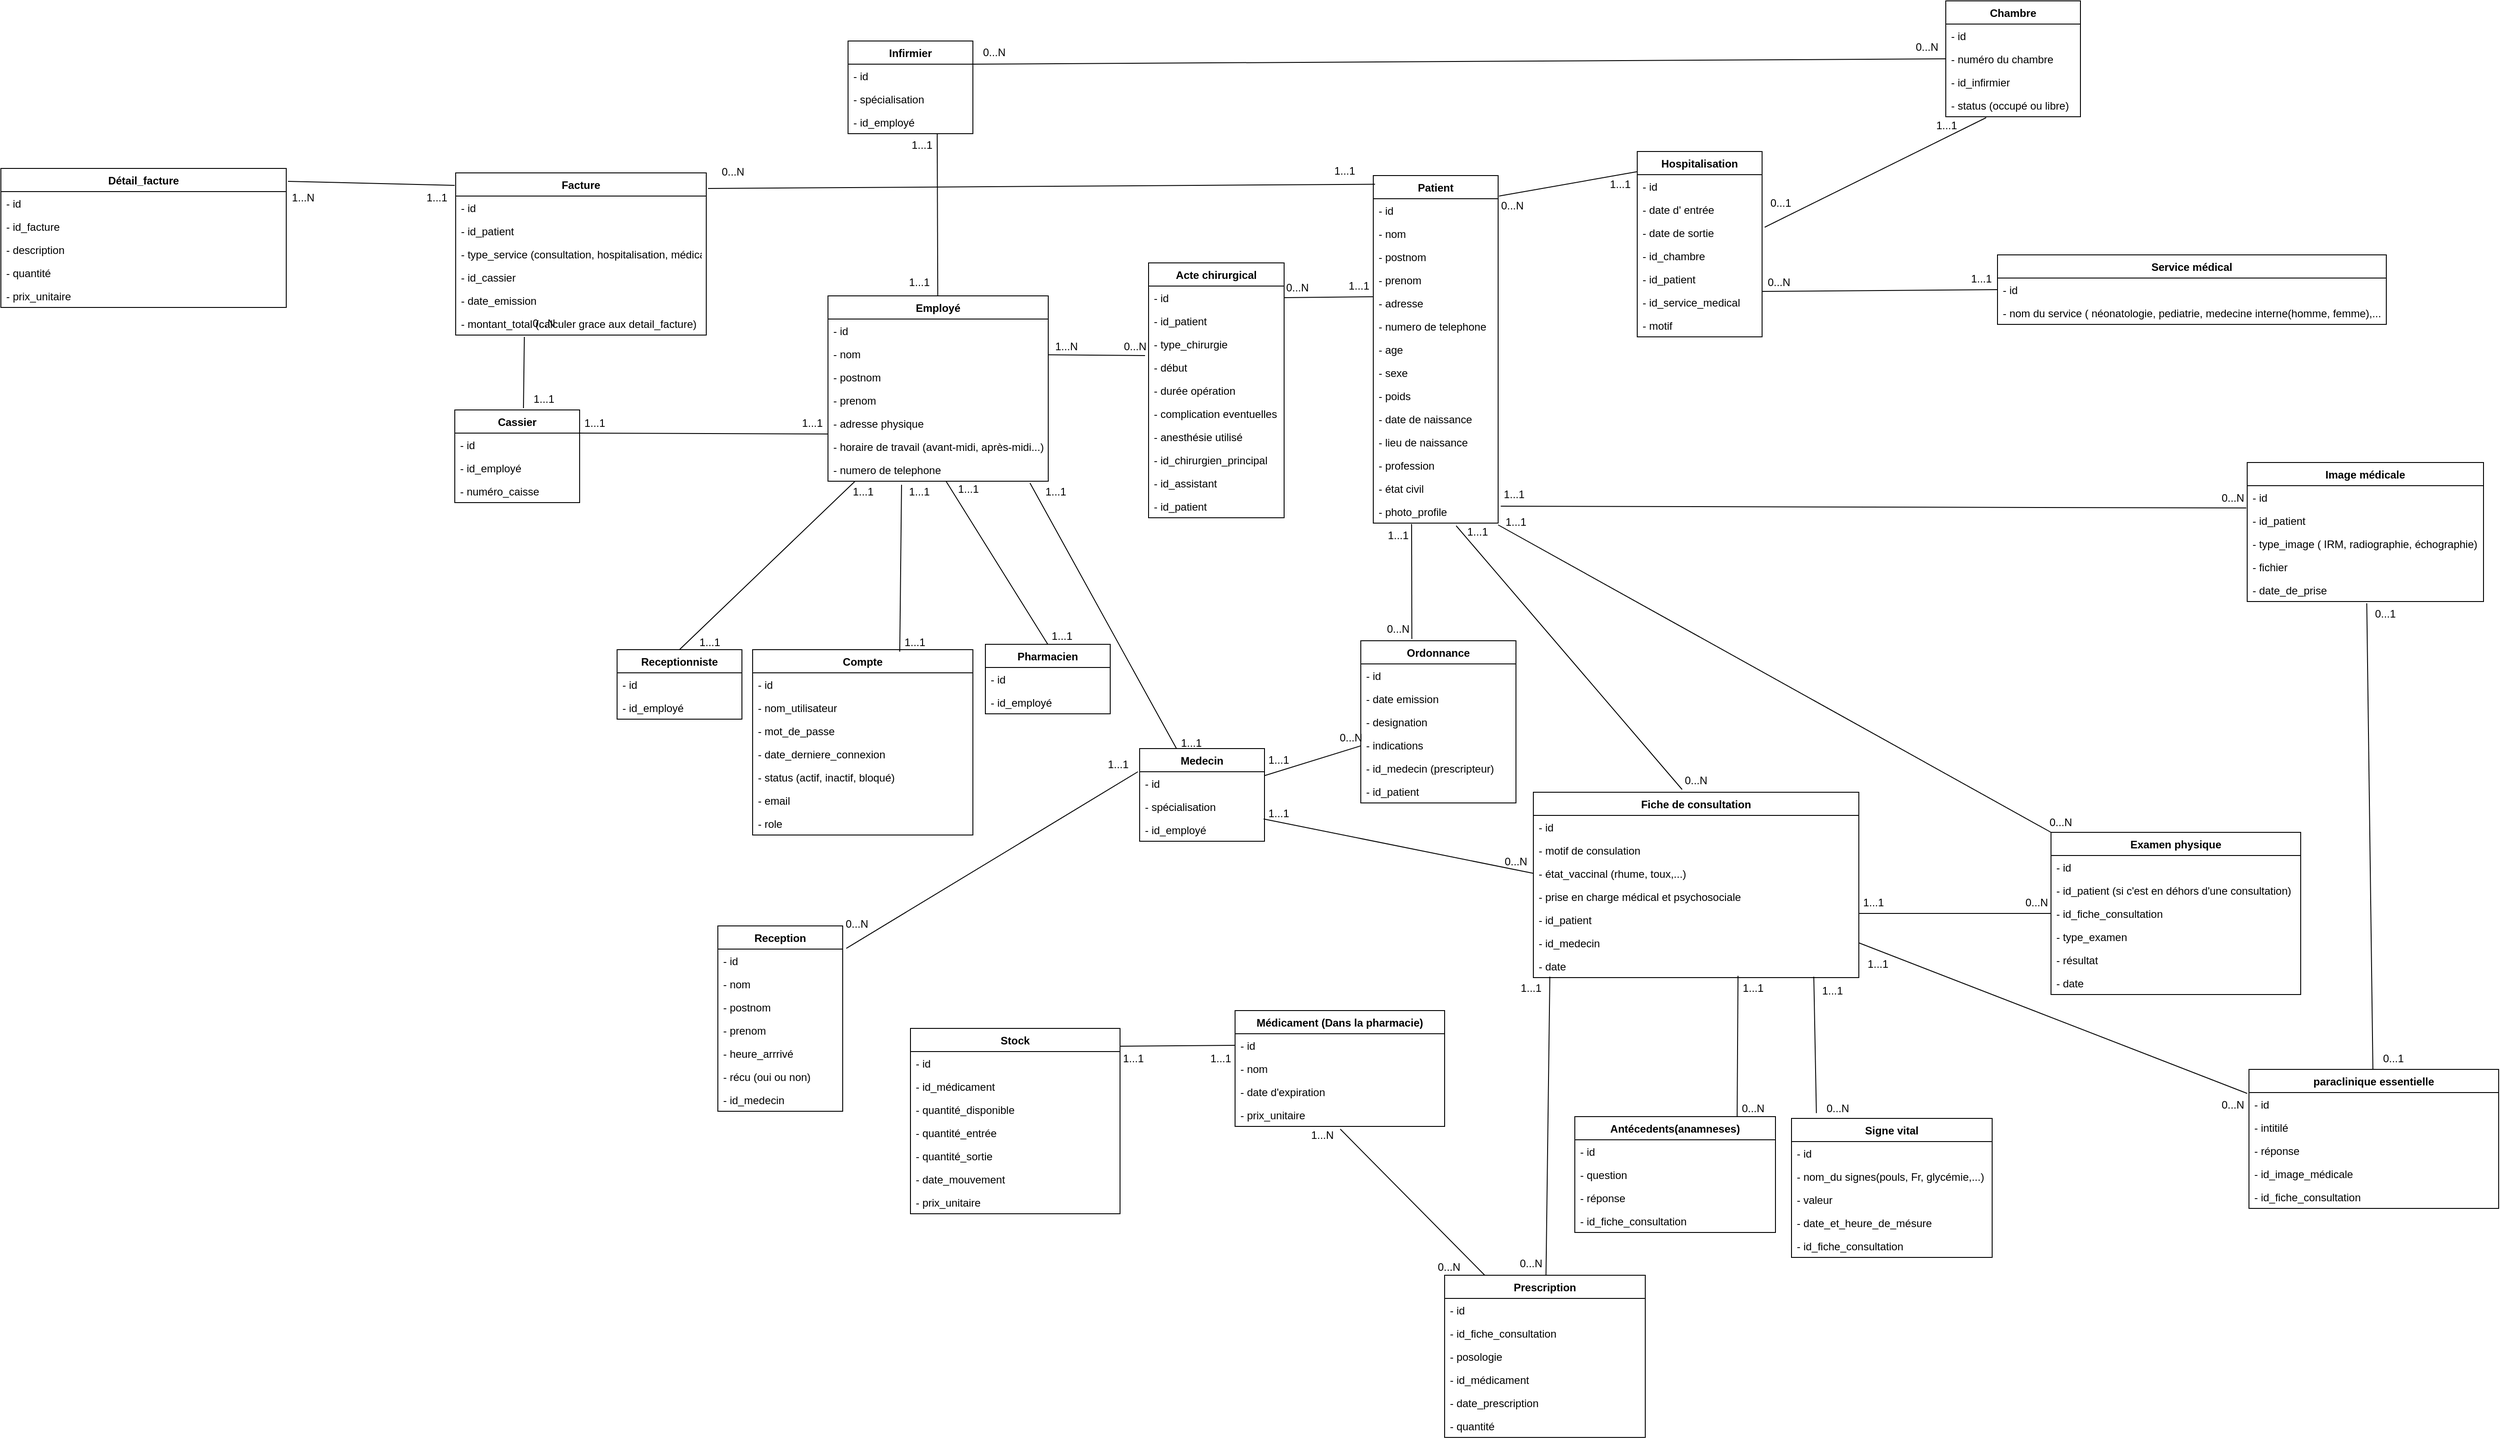 <mxfile>
    <diagram id="0i0CyHJgxUvOjyEtmfho" name="Page-1">
        <mxGraphModel dx="1946" dy="1625" grid="0" gridSize="10" guides="1" tooltips="1" connect="1" arrows="1" fold="1" page="1" pageScale="1" pageWidth="827" pageHeight="1169" background="#ffffff" math="0" shadow="0">
            <root>
                <mxCell id="0"/>
                <mxCell id="1" parent="0"/>
                <mxCell id="2" value="Patient" style="swimlane;fontStyle=1;childLayout=stackLayout;horizontal=1;startSize=26;fillColor=none;horizontalStack=0;resizeParent=1;resizeParentMax=0;resizeLast=0;collapsible=1;marginBottom=0;" parent="1" vertex="1">
                    <mxGeometry x="196" y="9" width="140" height="390" as="geometry"/>
                </mxCell>
                <mxCell id="3" value="- id" style="text;strokeColor=none;fillColor=none;align=left;verticalAlign=top;spacingLeft=4;spacingRight=4;overflow=hidden;rotatable=0;points=[[0,0.5],[1,0.5]];portConstraint=eastwest;" parent="2" vertex="1">
                    <mxGeometry y="26" width="140" height="26" as="geometry"/>
                </mxCell>
                <mxCell id="4" value="- nom" style="text;strokeColor=none;fillColor=none;align=left;verticalAlign=top;spacingLeft=4;spacingRight=4;overflow=hidden;rotatable=0;points=[[0,0.5],[1,0.5]];portConstraint=eastwest;" parent="2" vertex="1">
                    <mxGeometry y="52" width="140" height="26" as="geometry"/>
                </mxCell>
                <mxCell id="5" value="- postnom" style="text;strokeColor=none;fillColor=none;align=left;verticalAlign=top;spacingLeft=4;spacingRight=4;overflow=hidden;rotatable=0;points=[[0,0.5],[1,0.5]];portConstraint=eastwest;" parent="2" vertex="1">
                    <mxGeometry y="78" width="140" height="26" as="geometry"/>
                </mxCell>
                <mxCell id="6" value="- prenom" style="text;strokeColor=none;fillColor=none;align=left;verticalAlign=top;spacingLeft=4;spacingRight=4;overflow=hidden;rotatable=0;points=[[0,0.5],[1,0.5]];portConstraint=eastwest;" parent="2" vertex="1">
                    <mxGeometry y="104" width="140" height="26" as="geometry"/>
                </mxCell>
                <mxCell id="7" value="- adresse" style="text;strokeColor=none;fillColor=none;align=left;verticalAlign=top;spacingLeft=4;spacingRight=4;overflow=hidden;rotatable=0;points=[[0,0.5],[1,0.5]];portConstraint=eastwest;" parent="2" vertex="1">
                    <mxGeometry y="130" width="140" height="26" as="geometry"/>
                </mxCell>
                <mxCell id="8" value="- numero de telephone" style="text;strokeColor=none;fillColor=none;align=left;verticalAlign=top;spacingLeft=4;spacingRight=4;overflow=hidden;rotatable=0;points=[[0,0.5],[1,0.5]];portConstraint=eastwest;" parent="2" vertex="1">
                    <mxGeometry y="156" width="140" height="26" as="geometry"/>
                </mxCell>
                <mxCell id="9" value="- age" style="text;strokeColor=none;fillColor=none;align=left;verticalAlign=top;spacingLeft=4;spacingRight=4;overflow=hidden;rotatable=0;points=[[0,0.5],[1,0.5]];portConstraint=eastwest;" parent="2" vertex="1">
                    <mxGeometry y="182" width="140" height="26" as="geometry"/>
                </mxCell>
                <mxCell id="10" value="- sexe" style="text;strokeColor=none;fillColor=none;align=left;verticalAlign=top;spacingLeft=4;spacingRight=4;overflow=hidden;rotatable=0;points=[[0,0.5],[1,0.5]];portConstraint=eastwest;" parent="2" vertex="1">
                    <mxGeometry y="208" width="140" height="26" as="geometry"/>
                </mxCell>
                <mxCell id="262" value="- poids" style="text;strokeColor=none;fillColor=none;align=left;verticalAlign=top;spacingLeft=4;spacingRight=4;overflow=hidden;rotatable=0;points=[[0,0.5],[1,0.5]];portConstraint=eastwest;" parent="2" vertex="1">
                    <mxGeometry y="234" width="140" height="26" as="geometry"/>
                </mxCell>
                <mxCell id="11" value="- date de naissance" style="text;strokeColor=none;fillColor=none;align=left;verticalAlign=top;spacingLeft=4;spacingRight=4;overflow=hidden;rotatable=0;points=[[0,0.5],[1,0.5]];portConstraint=eastwest;" parent="2" vertex="1">
                    <mxGeometry y="260" width="140" height="26" as="geometry"/>
                </mxCell>
                <mxCell id="12" value="- lieu de naissance" style="text;strokeColor=none;fillColor=none;align=left;verticalAlign=top;spacingLeft=4;spacingRight=4;overflow=hidden;rotatable=0;points=[[0,0.5],[1,0.5]];portConstraint=eastwest;" parent="2" vertex="1">
                    <mxGeometry y="286" width="140" height="26" as="geometry"/>
                </mxCell>
                <mxCell id="113" value="- profession" style="text;strokeColor=none;fillColor=none;align=left;verticalAlign=top;spacingLeft=4;spacingRight=4;overflow=hidden;rotatable=0;points=[[0,0.5],[1,0.5]];portConstraint=eastwest;" parent="2" vertex="1">
                    <mxGeometry y="312" width="140" height="26" as="geometry"/>
                </mxCell>
                <mxCell id="119" value="- état civil" style="text;strokeColor=none;fillColor=none;align=left;verticalAlign=top;spacingLeft=4;spacingRight=4;overflow=hidden;rotatable=0;points=[[0,0.5],[1,0.5]];portConstraint=eastwest;" parent="2" vertex="1">
                    <mxGeometry y="338" width="140" height="26" as="geometry"/>
                </mxCell>
                <mxCell id="201" value="- photo_profile" style="text;strokeColor=none;fillColor=none;align=left;verticalAlign=top;spacingLeft=4;spacingRight=4;overflow=hidden;rotatable=0;points=[[0,0.5],[1,0.5]];portConstraint=eastwest;" parent="2" vertex="1">
                    <mxGeometry y="364" width="140" height="26" as="geometry"/>
                </mxCell>
                <mxCell id="13" value="Hospitalisation" style="swimlane;fontStyle=1;childLayout=stackLayout;horizontal=1;startSize=26;fillColor=none;horizontalStack=0;resizeParent=1;resizeParentMax=0;resizeLast=0;collapsible=1;marginBottom=0;" parent="1" vertex="1">
                    <mxGeometry x="492" y="-18" width="140" height="208" as="geometry"/>
                </mxCell>
                <mxCell id="14" value="- id" style="text;strokeColor=none;fillColor=none;align=left;verticalAlign=top;spacingLeft=4;spacingRight=4;overflow=hidden;rotatable=0;points=[[0,0.5],[1,0.5]];portConstraint=eastwest;" parent="13" vertex="1">
                    <mxGeometry y="26" width="140" height="26" as="geometry"/>
                </mxCell>
                <mxCell id="15" value="- date d' entrée" style="text;strokeColor=none;fillColor=none;align=left;verticalAlign=top;spacingLeft=4;spacingRight=4;overflow=hidden;rotatable=0;points=[[0,0.5],[1,0.5]];portConstraint=eastwest;" parent="13" vertex="1">
                    <mxGeometry y="52" width="140" height="26" as="geometry"/>
                </mxCell>
                <mxCell id="16" value="- date de sortie" style="text;strokeColor=none;fillColor=none;align=left;verticalAlign=top;spacingLeft=4;spacingRight=4;overflow=hidden;rotatable=0;points=[[0,0.5],[1,0.5]];portConstraint=eastwest;" parent="13" vertex="1">
                    <mxGeometry y="78" width="140" height="26" as="geometry"/>
                </mxCell>
                <mxCell id="68" value="- id_chambre" style="text;strokeColor=none;fillColor=none;align=left;verticalAlign=top;spacingLeft=4;spacingRight=4;overflow=hidden;rotatable=0;points=[[0,0.5],[1,0.5]];portConstraint=eastwest;" parent="13" vertex="1">
                    <mxGeometry y="104" width="140" height="26" as="geometry"/>
                </mxCell>
                <mxCell id="17" value="- id_patient " style="text;strokeColor=none;fillColor=none;align=left;verticalAlign=top;spacingLeft=4;spacingRight=4;overflow=hidden;rotatable=0;points=[[0,0.5],[1,0.5]];portConstraint=eastwest;" parent="13" vertex="1">
                    <mxGeometry y="130" width="140" height="26" as="geometry"/>
                </mxCell>
                <mxCell id="74" value="- id_service_medical" style="text;strokeColor=none;fillColor=none;align=left;verticalAlign=top;spacingLeft=4;spacingRight=4;overflow=hidden;rotatable=0;points=[[0,0.5],[1,0.5]];portConstraint=eastwest;" parent="13" vertex="1">
                    <mxGeometry y="156" width="140" height="26" as="geometry"/>
                </mxCell>
                <mxCell id="265" value="- motif" style="text;strokeColor=none;fillColor=none;align=left;verticalAlign=top;spacingLeft=4;spacingRight=4;overflow=hidden;rotatable=0;points=[[0,0.5],[1,0.5]];portConstraint=eastwest;" parent="13" vertex="1">
                    <mxGeometry y="182" width="140" height="26" as="geometry"/>
                </mxCell>
                <mxCell id="24" value="" style="edgeStyle=none;html=1;entryX=1.007;entryY=0.059;entryDx=0;entryDy=0;entryPerimeter=0;strokeColor=default;endArrow=none;endFill=0;exitX=0;exitY=0.109;exitDx=0;exitDy=0;exitPerimeter=0;" parent="1" source="13" target="2" edge="1">
                    <mxGeometry relative="1" as="geometry">
                        <mxPoint x="481" y="132" as="sourcePoint"/>
                    </mxGeometry>
                </mxCell>
                <mxCell id="42" value="Employé" style="swimlane;fontStyle=1;childLayout=stackLayout;horizontal=1;startSize=26;fillColor=none;horizontalStack=0;resizeParent=1;resizeParentMax=0;resizeLast=0;collapsible=1;marginBottom=0;" parent="1" vertex="1">
                    <mxGeometry x="-415.5" y="144" width="247" height="208" as="geometry"/>
                </mxCell>
                <mxCell id="43" value="- id" style="text;strokeColor=none;fillColor=none;align=left;verticalAlign=top;spacingLeft=4;spacingRight=4;overflow=hidden;rotatable=0;points=[[0,0.5],[1,0.5]];portConstraint=eastwest;" parent="42" vertex="1">
                    <mxGeometry y="26" width="247" height="26" as="geometry"/>
                </mxCell>
                <mxCell id="44" value="- nom" style="text;strokeColor=none;fillColor=none;align=left;verticalAlign=top;spacingLeft=4;spacingRight=4;overflow=hidden;rotatable=0;points=[[0,0.5],[1,0.5]];portConstraint=eastwest;" parent="42" vertex="1">
                    <mxGeometry y="52" width="247" height="26" as="geometry"/>
                </mxCell>
                <mxCell id="45" value="- postnom" style="text;strokeColor=none;fillColor=none;align=left;verticalAlign=top;spacingLeft=4;spacingRight=4;overflow=hidden;rotatable=0;points=[[0,0.5],[1,0.5]];portConstraint=eastwest;" parent="42" vertex="1">
                    <mxGeometry y="78" width="247" height="26" as="geometry"/>
                </mxCell>
                <mxCell id="46" value="- prenom" style="text;strokeColor=none;fillColor=none;align=left;verticalAlign=top;spacingLeft=4;spacingRight=4;overflow=hidden;rotatable=0;points=[[0,0.5],[1,0.5]];portConstraint=eastwest;" parent="42" vertex="1">
                    <mxGeometry y="104" width="247" height="26" as="geometry"/>
                </mxCell>
                <mxCell id="47" value="- adresse physique" style="text;strokeColor=none;fillColor=none;align=left;verticalAlign=top;spacingLeft=4;spacingRight=4;overflow=hidden;rotatable=0;points=[[0,0.5],[1,0.5]];portConstraint=eastwest;" parent="42" vertex="1">
                    <mxGeometry y="130" width="247" height="26" as="geometry"/>
                </mxCell>
                <mxCell id="159" value="- horaire de travail (avant-midi, après-midi...)" style="text;strokeColor=none;fillColor=none;align=left;verticalAlign=top;spacingLeft=4;spacingRight=4;overflow=hidden;rotatable=0;points=[[0,0.5],[1,0.5]];portConstraint=eastwest;" parent="42" vertex="1">
                    <mxGeometry y="156" width="247" height="26" as="geometry"/>
                </mxCell>
                <mxCell id="48" value="- numero de telephone" style="text;strokeColor=none;fillColor=none;align=left;verticalAlign=top;spacingLeft=4;spacingRight=4;overflow=hidden;rotatable=0;points=[[0,0.5],[1,0.5]];portConstraint=eastwest;" parent="42" vertex="1">
                    <mxGeometry y="182" width="247" height="26" as="geometry"/>
                </mxCell>
                <mxCell id="53" value="Medecin" style="swimlane;fontStyle=1;childLayout=stackLayout;horizontal=1;startSize=26;fillColor=none;horizontalStack=0;resizeParent=1;resizeParentMax=0;resizeLast=0;collapsible=1;marginBottom=0;" parent="1" vertex="1">
                    <mxGeometry x="-66" y="652" width="140" height="104" as="geometry"/>
                </mxCell>
                <mxCell id="54" value="- id" style="text;strokeColor=none;fillColor=none;align=left;verticalAlign=top;spacingLeft=4;spacingRight=4;overflow=hidden;rotatable=0;points=[[0,0.5],[1,0.5]];portConstraint=eastwest;" parent="53" vertex="1">
                    <mxGeometry y="26" width="140" height="26" as="geometry"/>
                </mxCell>
                <mxCell id="55" value="- spécialisation" style="text;strokeColor=none;fillColor=none;align=left;verticalAlign=top;spacingLeft=4;spacingRight=4;overflow=hidden;rotatable=0;points=[[0,0.5],[1,0.5]];portConstraint=eastwest;" parent="53" vertex="1">
                    <mxGeometry y="52" width="140" height="26" as="geometry"/>
                </mxCell>
                <mxCell id="58" value="- id_employé" style="text;strokeColor=none;fillColor=none;align=left;verticalAlign=top;spacingLeft=4;spacingRight=4;overflow=hidden;rotatable=0;points=[[0,0.5],[1,0.5]];portConstraint=eastwest;" parent="53" vertex="1">
                    <mxGeometry y="78" width="140" height="26" as="geometry"/>
                </mxCell>
                <mxCell id="67" value="" style="edgeStyle=none;html=1;strokeColor=default;endArrow=none;endFill=0;entryX=0.917;entryY=1.077;entryDx=0;entryDy=0;entryPerimeter=0;" parent="1" source="53" target="48" edge="1">
                    <mxGeometry relative="1" as="geometry">
                        <mxPoint x="235.02" y="430.13" as="sourcePoint"/>
                        <mxPoint x="-10" y="388" as="targetPoint"/>
                    </mxGeometry>
                </mxCell>
                <mxCell id="69" value="Service médical" style="swimlane;fontStyle=1;childLayout=stackLayout;horizontal=1;startSize=26;fillColor=none;horizontalStack=0;resizeParent=1;resizeParentMax=0;resizeLast=0;collapsible=1;marginBottom=0;" parent="1" vertex="1">
                    <mxGeometry x="896" y="98" width="436" height="78" as="geometry"/>
                </mxCell>
                <mxCell id="70" value="- id" style="text;strokeColor=none;fillColor=none;align=left;verticalAlign=top;spacingLeft=4;spacingRight=4;overflow=hidden;rotatable=0;points=[[0,0.5],[1,0.5]];portConstraint=eastwest;" parent="69" vertex="1">
                    <mxGeometry y="26" width="436" height="26" as="geometry"/>
                </mxCell>
                <mxCell id="71" value="- nom du service ( néonatologie, pediatrie, medecine interne(homme, femme),... " style="text;strokeColor=none;fillColor=none;align=left;verticalAlign=top;spacingLeft=4;spacingRight=4;overflow=hidden;rotatable=0;points=[[0,0.5],[1,0.5]];portConstraint=eastwest;" parent="69" vertex="1">
                    <mxGeometry y="52" width="436" height="26" as="geometry"/>
                </mxCell>
                <mxCell id="75" value="" style="edgeStyle=none;html=1;exitX=0;exitY=0.5;exitDx=0;exitDy=0;strokeColor=default;endArrow=none;endFill=0;" parent="1" source="70" edge="1">
                    <mxGeometry relative="1" as="geometry">
                        <mxPoint x="683.02" y="329.13" as="sourcePoint"/>
                        <mxPoint x="632" y="139" as="targetPoint"/>
                    </mxGeometry>
                </mxCell>
                <mxCell id="77" value="Infirmier" style="swimlane;fontStyle=1;childLayout=stackLayout;horizontal=1;startSize=26;fillColor=none;horizontalStack=0;resizeParent=1;resizeParentMax=0;resizeLast=0;collapsible=1;marginBottom=0;" parent="1" vertex="1">
                    <mxGeometry x="-393" y="-142" width="140" height="104" as="geometry"/>
                </mxCell>
                <mxCell id="78" value="- id" style="text;strokeColor=none;fillColor=none;align=left;verticalAlign=top;spacingLeft=4;spacingRight=4;overflow=hidden;rotatable=0;points=[[0,0.5],[1,0.5]];portConstraint=eastwest;" parent="77" vertex="1">
                    <mxGeometry y="26" width="140" height="26" as="geometry"/>
                </mxCell>
                <mxCell id="79" value="- spécialisation" style="text;strokeColor=none;fillColor=none;align=left;verticalAlign=top;spacingLeft=4;spacingRight=4;overflow=hidden;rotatable=0;points=[[0,0.5],[1,0.5]];portConstraint=eastwest;" parent="77" vertex="1">
                    <mxGeometry y="52" width="140" height="26" as="geometry"/>
                </mxCell>
                <mxCell id="80" value="- id_employé" style="text;strokeColor=none;fillColor=none;align=left;verticalAlign=top;spacingLeft=4;spacingRight=4;overflow=hidden;rotatable=0;points=[[0,0.5],[1,0.5]];portConstraint=eastwest;" parent="77" vertex="1">
                    <mxGeometry y="78" width="140" height="26" as="geometry"/>
                </mxCell>
                <mxCell id="81" value="" style="edgeStyle=none;html=1;strokeColor=default;endArrow=none;endFill=0;exitX=0.714;exitY=1;exitDx=0;exitDy=0;exitPerimeter=0;" parent="1" source="80" target="42" edge="1">
                    <mxGeometry relative="1" as="geometry">
                        <mxPoint x="-204.358" y="587" as="sourcePoint"/>
                        <mxPoint x="-206.0" y="383.002" as="targetPoint"/>
                    </mxGeometry>
                </mxCell>
                <mxCell id="82" value="Chambre" style="swimlane;fontStyle=1;childLayout=stackLayout;horizontal=1;startSize=26;fillColor=none;horizontalStack=0;resizeParent=1;resizeParentMax=0;resizeLast=0;collapsible=1;marginBottom=0;" parent="1" vertex="1">
                    <mxGeometry x="838" y="-187" width="151" height="130" as="geometry"/>
                </mxCell>
                <mxCell id="83" value="- id" style="text;strokeColor=none;fillColor=none;align=left;verticalAlign=top;spacingLeft=4;spacingRight=4;overflow=hidden;rotatable=0;points=[[0,0.5],[1,0.5]];portConstraint=eastwest;" parent="82" vertex="1">
                    <mxGeometry y="26" width="151" height="26" as="geometry"/>
                </mxCell>
                <mxCell id="84" value="- numéro du chambre" style="text;strokeColor=none;fillColor=none;align=left;verticalAlign=top;spacingLeft=4;spacingRight=4;overflow=hidden;rotatable=0;points=[[0,0.5],[1,0.5]];portConstraint=eastwest;" parent="82" vertex="1">
                    <mxGeometry y="52" width="151" height="26" as="geometry"/>
                </mxCell>
                <mxCell id="311" value="- id_infirmier" style="text;strokeColor=none;fillColor=none;align=left;verticalAlign=top;spacingLeft=4;spacingRight=4;overflow=hidden;rotatable=0;points=[[0,0.5],[1,0.5]];portConstraint=eastwest;" parent="82" vertex="1">
                    <mxGeometry y="78" width="151" height="26" as="geometry"/>
                </mxCell>
                <mxCell id="85" value="- status (occupé ou libre)" style="text;strokeColor=none;fillColor=none;align=left;verticalAlign=top;spacingLeft=4;spacingRight=4;overflow=hidden;rotatable=0;points=[[0,0.5],[1,0.5]];portConstraint=eastwest;" parent="82" vertex="1">
                    <mxGeometry y="104" width="151" height="26" as="geometry"/>
                </mxCell>
                <mxCell id="86" value="" style="edgeStyle=none;html=1;entryX=1.021;entryY=0.269;entryDx=0;entryDy=0;entryPerimeter=0;exitX=0.3;exitY=1.038;exitDx=0;exitDy=0;strokeColor=default;endArrow=none;endFill=0;exitPerimeter=0;" parent="1" source="85" target="16" edge="1">
                    <mxGeometry relative="1" as="geometry">
                        <mxPoint x="775.02" y="187.13" as="sourcePoint"/>
                        <mxPoint x="627" y="90.004" as="targetPoint"/>
                    </mxGeometry>
                </mxCell>
                <mxCell id="87" value="Pharmacien" style="swimlane;fontStyle=1;childLayout=stackLayout;horizontal=1;startSize=26;fillColor=none;horizontalStack=0;resizeParent=1;resizeParentMax=0;resizeLast=0;collapsible=1;marginBottom=0;" parent="1" vertex="1">
                    <mxGeometry x="-239" y="535" width="140" height="78" as="geometry"/>
                </mxCell>
                <mxCell id="88" value="- id" style="text;strokeColor=none;fillColor=none;align=left;verticalAlign=top;spacingLeft=4;spacingRight=4;overflow=hidden;rotatable=0;points=[[0,0.5],[1,0.5]];portConstraint=eastwest;" parent="87" vertex="1">
                    <mxGeometry y="26" width="140" height="26" as="geometry"/>
                </mxCell>
                <mxCell id="90" value="- id_employé" style="text;strokeColor=none;fillColor=none;align=left;verticalAlign=top;spacingLeft=4;spacingRight=4;overflow=hidden;rotatable=0;points=[[0,0.5],[1,0.5]];portConstraint=eastwest;" parent="87" vertex="1">
                    <mxGeometry y="52" width="140" height="26" as="geometry"/>
                </mxCell>
                <mxCell id="91" value="" style="edgeStyle=none;html=1;strokeColor=default;endArrow=none;endFill=0;exitX=0.5;exitY=0;exitDx=0;exitDy=0;entryX=0.536;entryY=1;entryDx=0;entryDy=0;entryPerimeter=0;" parent="1" source="87" target="48" edge="1">
                    <mxGeometry relative="1" as="geometry">
                        <mxPoint x="-137" y="569" as="sourcePoint"/>
                        <mxPoint x="-99" y="429" as="targetPoint"/>
                    </mxGeometry>
                </mxCell>
                <mxCell id="93" value="Médicament (Dans la pharmacie)" style="swimlane;fontStyle=1;childLayout=stackLayout;horizontal=1;startSize=26;fillColor=none;horizontalStack=0;resizeParent=1;resizeParentMax=0;resizeLast=0;collapsible=1;marginBottom=0;" parent="1" vertex="1">
                    <mxGeometry x="41" y="946" width="235" height="130" as="geometry"/>
                </mxCell>
                <mxCell id="94" value="- id" style="text;strokeColor=none;fillColor=none;align=left;verticalAlign=top;spacingLeft=4;spacingRight=4;overflow=hidden;rotatable=0;points=[[0,0.5],[1,0.5]];portConstraint=eastwest;" parent="93" vertex="1">
                    <mxGeometry y="26" width="235" height="26" as="geometry"/>
                </mxCell>
                <mxCell id="95" value="- nom" style="text;strokeColor=none;fillColor=none;align=left;verticalAlign=top;spacingLeft=4;spacingRight=4;overflow=hidden;rotatable=0;points=[[0,0.5],[1,0.5]];portConstraint=eastwest;" parent="93" vertex="1">
                    <mxGeometry y="52" width="235" height="26" as="geometry"/>
                </mxCell>
                <mxCell id="97" value="- date d'expiration" style="text;strokeColor=none;fillColor=none;align=left;verticalAlign=top;spacingLeft=4;spacingRight=4;overflow=hidden;rotatable=0;points=[[0,0.5],[1,0.5]];portConstraint=eastwest;" parent="93" vertex="1">
                    <mxGeometry y="78" width="235" height="26" as="geometry"/>
                </mxCell>
                <mxCell id="189" value="- prix_unitaire" style="text;strokeColor=none;fillColor=none;align=left;verticalAlign=top;spacingLeft=4;spacingRight=4;overflow=hidden;rotatable=0;points=[[0,0.5],[1,0.5]];portConstraint=eastwest;" parent="93" vertex="1">
                    <mxGeometry y="104" width="235" height="26" as="geometry"/>
                </mxCell>
                <mxCell id="99" value="Ordonnance" style="swimlane;fontStyle=1;childLayout=stackLayout;horizontal=1;startSize=26;fillColor=none;horizontalStack=0;resizeParent=1;resizeParentMax=0;resizeLast=0;collapsible=1;marginBottom=0;" parent="1" vertex="1">
                    <mxGeometry x="182" y="531" width="174" height="182" as="geometry"/>
                </mxCell>
                <mxCell id="100" value="- id" style="text;strokeColor=none;fillColor=none;align=left;verticalAlign=top;spacingLeft=4;spacingRight=4;overflow=hidden;rotatable=0;points=[[0,0.5],[1,0.5]];portConstraint=eastwest;" parent="99" vertex="1">
                    <mxGeometry y="26" width="174" height="26" as="geometry"/>
                </mxCell>
                <mxCell id="101" value="- date emission" style="text;strokeColor=none;fillColor=none;align=left;verticalAlign=top;spacingLeft=4;spacingRight=4;overflow=hidden;rotatable=0;points=[[0,0.5],[1,0.5]];portConstraint=eastwest;" parent="99" vertex="1">
                    <mxGeometry y="52" width="174" height="26" as="geometry"/>
                </mxCell>
                <mxCell id="115" value="- designation" style="text;strokeColor=none;fillColor=none;align=left;verticalAlign=top;spacingLeft=4;spacingRight=4;overflow=hidden;rotatable=0;points=[[0,0.5],[1,0.5]];portConstraint=eastwest;" parent="99" vertex="1">
                    <mxGeometry y="78" width="174" height="26" as="geometry"/>
                </mxCell>
                <mxCell id="114" value="- indications" style="text;strokeColor=none;fillColor=none;align=left;verticalAlign=top;spacingLeft=4;spacingRight=4;overflow=hidden;rotatable=0;points=[[0,0.5],[1,0.5]];portConstraint=eastwest;" parent="99" vertex="1">
                    <mxGeometry y="104" width="174" height="26" as="geometry"/>
                </mxCell>
                <mxCell id="103" value="- id_medecin (prescripteur)" style="text;strokeColor=none;fillColor=none;align=left;verticalAlign=top;spacingLeft=4;spacingRight=4;overflow=hidden;rotatable=0;points=[[0,0.5],[1,0.5]];portConstraint=eastwest;" parent="99" vertex="1">
                    <mxGeometry y="130" width="174" height="26" as="geometry"/>
                </mxCell>
                <mxCell id="120" value="- id_patient" style="text;strokeColor=none;fillColor=none;align=left;verticalAlign=top;spacingLeft=4;spacingRight=4;overflow=hidden;rotatable=0;points=[[0,0.5],[1,0.5]];portConstraint=eastwest;" parent="99" vertex="1">
                    <mxGeometry y="156" width="174" height="26" as="geometry"/>
                </mxCell>
                <mxCell id="106" value="" style="edgeStyle=none;html=1;strokeColor=default;endArrow=none;endFill=0;" parent="1" source="99" target="53" edge="1">
                    <mxGeometry relative="1" as="geometry">
                        <mxPoint x="41.719" y="564.99" as="sourcePoint"/>
                        <mxPoint x="-5.04" y="366.996" as="targetPoint"/>
                    </mxGeometry>
                </mxCell>
                <mxCell id="107" value="" style="edgeStyle=none;html=1;entryX=1;entryY=0.25;entryDx=0;entryDy=0;exitX=0;exitY=0.5;exitDx=0;exitDy=0;strokeColor=default;endArrow=none;endFill=0;" parent="1" source="84" target="77" edge="1">
                    <mxGeometry relative="1" as="geometry">
                        <mxPoint x="322.02" y="-15.87" as="sourcePoint"/>
                        <mxPoint x="174.0" y="-112.996" as="targetPoint"/>
                    </mxGeometry>
                </mxCell>
                <mxCell id="108" value="Fiche de consultation" style="swimlane;fontStyle=1;childLayout=stackLayout;horizontal=1;startSize=26;fillColor=none;horizontalStack=0;resizeParent=1;resizeParentMax=0;resizeLast=0;collapsible=1;marginBottom=0;" parent="1" vertex="1">
                    <mxGeometry x="375.5" y="701" width="365" height="208" as="geometry"/>
                </mxCell>
                <mxCell id="109" value="- id" style="text;strokeColor=none;fillColor=none;align=left;verticalAlign=top;spacingLeft=4;spacingRight=4;overflow=hidden;rotatable=0;points=[[0,0.5],[1,0.5]];portConstraint=eastwest;" parent="108" vertex="1">
                    <mxGeometry y="26" width="365" height="26" as="geometry"/>
                </mxCell>
                <mxCell id="110" value="- motif de consulation" style="text;strokeColor=none;fillColor=none;align=left;verticalAlign=top;spacingLeft=4;spacingRight=4;overflow=hidden;rotatable=0;points=[[0,0.5],[1,0.5]];portConstraint=eastwest;" parent="108" vertex="1">
                    <mxGeometry y="52" width="365" height="26" as="geometry"/>
                </mxCell>
                <mxCell id="122" value="- état_vaccinal (rhume, toux,...)" style="text;strokeColor=none;fillColor=none;align=left;verticalAlign=top;spacingLeft=4;spacingRight=4;overflow=hidden;rotatable=0;points=[[0,0.5],[1,0.5]];portConstraint=eastwest;" parent="108" vertex="1">
                    <mxGeometry y="78" width="365" height="26" as="geometry"/>
                </mxCell>
                <mxCell id="127" value="- prise en charge médical et psychosociale" style="text;strokeColor=none;fillColor=none;align=left;verticalAlign=top;spacingLeft=4;spacingRight=4;overflow=hidden;rotatable=0;points=[[0,0.5],[1,0.5]];portConstraint=eastwest;" parent="108" vertex="1">
                    <mxGeometry y="104" width="365" height="26" as="geometry"/>
                </mxCell>
                <mxCell id="111" value="- id_patient" style="text;strokeColor=none;fillColor=none;align=left;verticalAlign=top;spacingLeft=4;spacingRight=4;overflow=hidden;rotatable=0;points=[[0,0.5],[1,0.5]];portConstraint=eastwest;" parent="108" vertex="1">
                    <mxGeometry y="130" width="365" height="26" as="geometry"/>
                </mxCell>
                <mxCell id="112" value="- id_medecin" style="text;strokeColor=none;fillColor=none;align=left;verticalAlign=top;spacingLeft=4;spacingRight=4;overflow=hidden;rotatable=0;points=[[0,0.5],[1,0.5]];portConstraint=eastwest;" parent="108" vertex="1">
                    <mxGeometry y="156" width="365" height="26" as="geometry"/>
                </mxCell>
                <mxCell id="257" value="- date" style="text;strokeColor=none;fillColor=none;align=left;verticalAlign=top;spacingLeft=4;spacingRight=4;overflow=hidden;rotatable=0;points=[[0,0.5],[1,0.5]];portConstraint=eastwest;" parent="108" vertex="1">
                    <mxGeometry y="182" width="365" height="26" as="geometry"/>
                </mxCell>
                <mxCell id="116" value="" style="edgeStyle=none;html=1;strokeColor=default;endArrow=none;endFill=0;entryX=0.457;entryY=-0.015;entryDx=0;entryDy=0;entryPerimeter=0;exitX=0.664;exitY=1.115;exitDx=0;exitDy=0;exitPerimeter=0;" parent="1" source="201" target="108" edge="1">
                    <mxGeometry relative="1" as="geometry">
                        <mxPoint x="413" y="558" as="sourcePoint"/>
                        <mxPoint x="338" y="849" as="targetPoint"/>
                    </mxGeometry>
                </mxCell>
                <mxCell id="118" value="" style="edgeStyle=none;html=1;strokeColor=default;endArrow=none;endFill=0;entryX=0.307;entryY=1.038;entryDx=0;entryDy=0;exitX=0.329;exitY=-0.011;exitDx=0;exitDy=0;exitPerimeter=0;entryPerimeter=0;" parent="1" source="99" target="201" edge="1">
                    <mxGeometry relative="1" as="geometry">
                        <mxPoint x="422" y="478.002" as="sourcePoint"/>
                        <mxPoint x="281" y="476.998" as="targetPoint"/>
                    </mxGeometry>
                </mxCell>
                <mxCell id="124" value="" style="edgeStyle=none;html=1;strokeColor=default;endArrow=none;endFill=0;exitX=0;exitY=0.5;exitDx=0;exitDy=0;entryX=0.993;entryY=1.038;entryDx=0;entryDy=0;entryPerimeter=0;" parent="1" source="122" target="55" edge="1">
                    <mxGeometry relative="1" as="geometry">
                        <mxPoint x="196" y="688.419" as="sourcePoint"/>
                        <mxPoint x="74" y="740.892" as="targetPoint"/>
                    </mxGeometry>
                </mxCell>
                <mxCell id="135" value="0...1&lt;span style=&quot;color: rgba(0, 0, 0, 0); font-family: monospace; font-size: 0px; text-align: start;&quot;&gt;%3CmxGraphModel%3E%3Croot%3E%3CmxCell%20id%3D%220%22%2F%3E%3CmxCell%20id%3D%221%22%20parent%3D%220%22%2F%3E%3CmxCell%20id%3D%222%22%20value%3D%22%22%20style%3D%22edgeStyle%3Dnone%3Bhtml%3D1%3BstrokeColor%3Ddefault%3BendArrow%3Dnone%3BendFill%3D0%3B%22%20edge%3D%221%22%20parent%3D%221%22%3E%3CmxGeometry%20relative%3D%221%22%20as%3D%22geometry%22%3E%3CmxPoint%20x%3D%22186%22%20y%3D%22678.419%22%20as%3D%22sourcePoint%22%2F%3E%3CmxPoint%20x%3D%2264%22%20y%3D%22730.892%22%20as%3D%22targetPoint%22%2F%3E%3C%2FmxGeometry%3E%3C%2FmxCell%3E%3C%2Froot%3E%3C%2FmxGraphModel%3E&lt;/span&gt;" style="text;html=1;strokeColor=none;fillColor=none;align=center;verticalAlign=middle;whiteSpace=wrap;rounded=0;" parent="1" vertex="1">
                    <mxGeometry x="623" y="25" width="60" height="30" as="geometry"/>
                </mxCell>
                <mxCell id="136" value="0...N&lt;span style=&quot;color: rgba(0, 0, 0, 0); font-family: monospace; font-size: 0px; text-align: start;&quot;&gt;%3CmxGraphModel%3E%3Croot%3E%3CmxCell%20id%3D%220%22%2F%3E%3CmxCell%20id%3D%221%22%20parent%3D%220%22%2F%3E%3CmxCell%20id%3D%222%22%20value%3D%22%22%20style%3D%22edgeStyle%3Dnone%3Bhtml%3D1%3BstrokeColor%3Ddefault%3BendArrow%3Dnone%3BendFill%3D0%3B%22%20edge%3D%221%22%20parent%3D%221%22%3E%3CmxGeometry%20relative%3D%221%22%20as%3D%22geometry%22%3E%3CmxPoint%20x%3D%22186%22%20y%3D%22678.419%22%20as%3D%22sourcePoint%22%2F%3E%3CmxPoint%20x%3D%2264%22%20y%3D%22730.892%22%20as%3D%22targetPoint%22%2F%3E%3C%2FmxGeometry%3E%3C%2FmxCell%3E%3C%2Froot%3E%3C%2FmxGraphModel%3&lt;/span&gt;" style="text;html=1;strokeColor=none;fillColor=none;align=center;verticalAlign=middle;whiteSpace=wrap;rounded=0;" parent="1" vertex="1">
                    <mxGeometry x="322" y="28" width="60" height="30" as="geometry"/>
                </mxCell>
                <mxCell id="137" value="1...1&lt;span style=&quot;color: rgba(0, 0, 0, 0); font-family: monospace; font-size: 0px; text-align: start;&quot;&gt;%3CmxGraphModel%3E%3Croot%3E%3CmxCell%20id%3D%220%22%2F%3E%3CmxCell%20id%3D%221%22%20parent%3D%220%22%2F%3E%3CmxCell%20id%3D%222%22%20value%3D%22%22%20style%3D%22edgeStyle%3Dnone%3Bhtml%3D1%3BstrokeColor%3Ddefault%3BendArrow%3Dnone%3BendFill%3D0%3B%22%20edge%3D%221%22%20parent%3D%221%22%3E%3CmxGeometry%20relative%3D%221%22%20as%3D%22geometry%22%3E%3CmxPoint%20x%3D%22186%22%20y%3D%22678.419%22%20as%3D%22sourcePoint%22%2F%3E%3CmxPoint%20x%3D%2264%22%20y%3D%22730.892%22%20as%3D%22targetPoint%22%2F%3E%3C%2FmxGeometry%3E%3C%2FmxCell%3E%3C%2Froot%3E%3C%2FmxGraphModel%3&lt;/span&gt;" style="text;html=1;strokeColor=none;fillColor=none;align=center;verticalAlign=middle;whiteSpace=wrap;rounded=0;" parent="1" vertex="1">
                    <mxGeometry x="-288" y="346" width="60" height="30" as="geometry"/>
                </mxCell>
                <mxCell id="138" value="0...N&lt;span style=&quot;color: rgba(0, 0, 0, 0); font-family: monospace; font-size: 0px; text-align: start;&quot;&gt;%3CmxGraphModel%3E%3Croot%3E%3CmxCell%20id%3D%220%22%2F%3E%3CmxCell%20id%3D%221%22%20parent%3D%220%22%2F%3E%3CmxCell%20id%3D%222%22%20value%3D%22%22%20style%3D%22edgeStyle%3Dnone%3Bhtml%3D1%3BstrokeColor%3Ddefault%3BendArrow%3Dnone%3BendFill%3D0%3B%22%20edge%3D%221%22%20parent%3D%221%22%3E%3CmxGeometry%20relative%3D%221%22%20as%3D%22geometry%22%3E%3CmxPoint%20x%3D%22186%22%20y%3D%22678.419%22%20as%3D%22sourcePoint%22%2F%3E%3CmxPoint%20x%3D%2264%22%20y%3D%22730.892%22%20as%3D%22targetPoint%22%2F%3E%3C%2FmxGeometry%3E%3C%2FmxCell%3E%3C%2Froot%3E%3C%2FmxGraphModel%3&lt;/span&gt;" style="text;html=1;strokeColor=none;fillColor=none;align=center;verticalAlign=middle;whiteSpace=wrap;rounded=0;" parent="1" vertex="1">
                    <mxGeometry x="620.5" y="114" width="60" height="30" as="geometry"/>
                </mxCell>
                <mxCell id="139" value="1...1&lt;span style=&quot;color: rgba(0, 0, 0, 0); font-family: monospace; font-size: 0px; text-align: start;&quot;&gt;%3CmxGraphModel%3E%3Croot%3E%3CmxCell%20id%3D%220%22%2F%3E%3CmxCell%20id%3D%221%22%20parent%3D%220%22%2F%3E%3CmxCell%20id%3D%222%22%20value%3D%22%22%20style%3D%22edgeStyle%3Dnone%3Bhtml%3D1%3BstrokeColor%3Ddefault%3BendArrow%3Dnone%3BendFill%3D0%3B%22%20edge%3D%221%22%20parent%3D%221%22%3E%3CmxGeometry%20relative%3D%221%22%20as%3D%22geometry%22%3E%3CmxPoint%20x%3D%22186%22%20y%3D%22678.419%22%20as%3D%22sourcePoint%22%2F%3E%3CmxPoint%20x%3D%2264%22%20y%3D%22730.892%22%20as%3D%22targetPoint%22%2F%3E%3C%2FmxGeometry%3E%3C%2FmxCell%3E%3C%2Froot%3E%3C%2FmxGraphModel%3&lt;/span&gt;" style="text;html=1;strokeColor=none;fillColor=none;align=center;verticalAlign=middle;whiteSpace=wrap;rounded=0;" parent="1" vertex="1">
                    <mxGeometry x="848" y="110" width="60" height="30" as="geometry"/>
                </mxCell>
                <mxCell id="143" value="1...1&lt;span style=&quot;color: rgba(0, 0, 0, 0); font-family: monospace; font-size: 0px; text-align: start;&quot;&gt;%3CmxGraphModel%3E%3Croot%3E%3CmxCell%20id%3D%220%22%2F%3E%3CmxCell%20id%3D%221%22%20parent%3D%220%22%2F%3E%3CmxCell%20id%3D%222%22%20value%3D%22%22%20style%3D%22edgeStyle%3Dnone%3Bhtml%3D1%3BstrokeColor%3Ddefault%3BendArrow%3Dnone%3BendFill%3D0%3B%22%20edge%3D%221%22%20parent%3D%221%22%3E%3CmxGeometry%20relative%3D%221%22%20as%3D%22geometry%22%3E%3CmxPoint%20x%3D%22186%22%20y%3D%22678.419%22%20as%3D%22sourcePoint%22%2F%3E%3CmxPoint%20x%3D%2264%22%20y%3D%22730.892%22%20as%3D%22targetPoint%22%2F%3E%3C%2FmxGeometry%3E%3C%2FmxCell%3E%3C%2Froot%3E%3C%2FmxGraphModel%3E&lt;/span&gt;" style="text;html=1;strokeColor=none;fillColor=none;align=center;verticalAlign=middle;whiteSpace=wrap;rounded=0;" parent="1" vertex="1">
                    <mxGeometry x="194" y="398" width="60" height="30" as="geometry"/>
                </mxCell>
                <mxCell id="149" value="0...N&lt;span style=&quot;color: rgba(0, 0, 0, 0); font-family: monospace; font-size: 0px; text-align: start;&quot;&gt;%3CmxGraphModel%3E%3Croot%3E%3CmxCell%20id%3D%220%22%2F%3E%3CmxCell%20id%3D%221%22%20parent%3D%220%22%2F%3E%3CmxCell%20id%3D%222%22%20value%3D%22%22%20style%3D%22edgeStyle%3Dnone%3Bhtml%3D1%3BstrokeColor%3Ddefault%3BendArrow%3Dnone%3BendFill%3D0%3B%22%20edge%3D%221%22%20parent%3D%221%22%3E%3CmxGeometry%20relative%3D%221%22%20as%3D%22geometry%22%3E%3CmxPoint%20x%3D%22186%22%20y%3D%22678.419%22%20as%3D%22sourcePoint%22%2F%3E%3CmxPoint%20x%3D%2264%22%20y%3D%22730.892%22%20as%3D%22targetPoint%22%2F%3E%3C%2FmxGeometry%3E%3C%2FmxCell%3E%3C%2Froot%3E%3C%2FmxGraphModel%3E&lt;/span&gt;" style="text;html=1;strokeColor=none;fillColor=none;align=center;verticalAlign=middle;whiteSpace=wrap;rounded=0;" parent="1" vertex="1">
                    <mxGeometry x="326" y="764" width="60" height="30" as="geometry"/>
                </mxCell>
                <mxCell id="150" value="Cassier" style="swimlane;fontStyle=1;childLayout=stackLayout;horizontal=1;startSize=26;fillColor=none;horizontalStack=0;resizeParent=1;resizeParentMax=0;resizeLast=0;collapsible=1;marginBottom=0;" parent="1" vertex="1">
                    <mxGeometry x="-834" y="272" width="140" height="104" as="geometry"/>
                </mxCell>
                <mxCell id="151" value="- id" style="text;strokeColor=none;fillColor=none;align=left;verticalAlign=top;spacingLeft=4;spacingRight=4;overflow=hidden;rotatable=0;points=[[0,0.5],[1,0.5]];portConstraint=eastwest;" parent="150" vertex="1">
                    <mxGeometry y="26" width="140" height="26" as="geometry"/>
                </mxCell>
                <mxCell id="175" value="- id_employé" style="text;strokeColor=none;fillColor=none;align=left;verticalAlign=top;spacingLeft=4;spacingRight=4;overflow=hidden;rotatable=0;points=[[0,0.5],[1,0.5]];portConstraint=eastwest;" parent="150" vertex="1">
                    <mxGeometry y="52" width="140" height="26" as="geometry"/>
                </mxCell>
                <mxCell id="152" value="- numéro_caisse" style="text;strokeColor=none;fillColor=none;align=left;verticalAlign=top;spacingLeft=4;spacingRight=4;overflow=hidden;rotatable=0;points=[[0,0.5],[1,0.5]];portConstraint=eastwest;" parent="150" vertex="1">
                    <mxGeometry y="78" width="140" height="26" as="geometry"/>
                </mxCell>
                <mxCell id="154" value="" style="edgeStyle=none;html=1;entryX=1;entryY=0.25;entryDx=0;entryDy=0;strokeColor=default;endArrow=none;endFill=0;exitX=0.002;exitY=-0.038;exitDx=0;exitDy=0;exitPerimeter=0;" parent="1" source="159" target="150" edge="1">
                    <mxGeometry relative="1" as="geometry">
                        <mxPoint x="-212.0" y="67" as="sourcePoint"/>
                        <mxPoint x="-210.94" y="200.002" as="targetPoint"/>
                    </mxGeometry>
                </mxCell>
                <mxCell id="155" value="Receptionniste" style="swimlane;fontStyle=1;childLayout=stackLayout;horizontal=1;startSize=26;fillColor=none;horizontalStack=0;resizeParent=1;resizeParentMax=0;resizeLast=0;collapsible=1;marginBottom=0;" parent="1" vertex="1">
                    <mxGeometry x="-652" y="541" width="140" height="78" as="geometry"/>
                </mxCell>
                <mxCell id="156" value="- id" style="text;strokeColor=none;fillColor=none;align=left;verticalAlign=top;spacingLeft=4;spacingRight=4;overflow=hidden;rotatable=0;points=[[0,0.5],[1,0.5]];portConstraint=eastwest;" parent="155" vertex="1">
                    <mxGeometry y="26" width="140" height="26" as="geometry"/>
                </mxCell>
                <mxCell id="176" value="- id_employé" style="text;strokeColor=none;fillColor=none;align=left;verticalAlign=top;spacingLeft=4;spacingRight=4;overflow=hidden;rotatable=0;points=[[0,0.5],[1,0.5]];portConstraint=eastwest;" parent="155" vertex="1">
                    <mxGeometry y="52" width="140" height="26" as="geometry"/>
                </mxCell>
                <mxCell id="158" value="" style="edgeStyle=none;html=1;strokeColor=default;endArrow=none;endFill=0;exitX=0.123;exitY=1;exitDx=0;exitDy=0;entryX=0.5;entryY=0;entryDx=0;entryDy=0;exitPerimeter=0;" parent="1" source="48" target="155" edge="1">
                    <mxGeometry relative="1" as="geometry">
                        <mxPoint x="-149" y="313.514" as="sourcePoint"/>
                        <mxPoint x="-297" y="313" as="targetPoint"/>
                    </mxGeometry>
                </mxCell>
                <mxCell id="160" value="Compte" style="swimlane;fontStyle=1;childLayout=stackLayout;horizontal=1;startSize=26;fillColor=none;horizontalStack=0;resizeParent=1;resizeParentMax=0;resizeLast=0;collapsible=1;marginBottom=0;" parent="1" vertex="1">
                    <mxGeometry x="-500" y="541" width="247" height="208" as="geometry"/>
                </mxCell>
                <mxCell id="161" value="- id" style="text;strokeColor=none;fillColor=none;align=left;verticalAlign=top;spacingLeft=4;spacingRight=4;overflow=hidden;rotatable=0;points=[[0,0.5],[1,0.5]];portConstraint=eastwest;" parent="160" vertex="1">
                    <mxGeometry y="26" width="247" height="26" as="geometry"/>
                </mxCell>
                <mxCell id="162" value="- nom_utilisateur" style="text;strokeColor=none;fillColor=none;align=left;verticalAlign=top;spacingLeft=4;spacingRight=4;overflow=hidden;rotatable=0;points=[[0,0.5],[1,0.5]];portConstraint=eastwest;" parent="160" vertex="1">
                    <mxGeometry y="52" width="247" height="26" as="geometry"/>
                </mxCell>
                <mxCell id="163" value="- mot_de_passe" style="text;strokeColor=none;fillColor=none;align=left;verticalAlign=top;spacingLeft=4;spacingRight=4;overflow=hidden;rotatable=0;points=[[0,0.5],[1,0.5]];portConstraint=eastwest;" parent="160" vertex="1">
                    <mxGeometry y="78" width="247" height="26" as="geometry"/>
                </mxCell>
                <mxCell id="164" value="- date_derniere_connexion" style="text;strokeColor=none;fillColor=none;align=left;verticalAlign=top;spacingLeft=4;spacingRight=4;overflow=hidden;rotatable=0;points=[[0,0.5],[1,0.5]];portConstraint=eastwest;" parent="160" vertex="1">
                    <mxGeometry y="104" width="247" height="26" as="geometry"/>
                </mxCell>
                <mxCell id="165" value="- status (actif, inactif, bloqué)" style="text;strokeColor=none;fillColor=none;align=left;verticalAlign=top;spacingLeft=4;spacingRight=4;overflow=hidden;rotatable=0;points=[[0,0.5],[1,0.5]];portConstraint=eastwest;" parent="160" vertex="1">
                    <mxGeometry y="130" width="247" height="26" as="geometry"/>
                </mxCell>
                <mxCell id="169" value="- email" style="text;strokeColor=none;fillColor=none;align=left;verticalAlign=top;spacingLeft=4;spacingRight=4;overflow=hidden;rotatable=0;points=[[0,0.5],[1,0.5]];portConstraint=eastwest;" parent="160" vertex="1">
                    <mxGeometry y="156" width="247" height="26" as="geometry"/>
                </mxCell>
                <mxCell id="329" value="- role" style="text;strokeColor=none;fillColor=none;align=left;verticalAlign=top;spacingLeft=4;spacingRight=4;overflow=hidden;rotatable=0;points=[[0,0.5],[1,0.5]];portConstraint=eastwest;" parent="160" vertex="1">
                    <mxGeometry y="182" width="247" height="26" as="geometry"/>
                </mxCell>
                <mxCell id="168" value="" style="edgeStyle=none;html=1;strokeColor=default;endArrow=none;endFill=0;entryX=0.334;entryY=1.154;entryDx=0;entryDy=0;entryPerimeter=0;exitX=0.668;exitY=0.011;exitDx=0;exitDy=0;exitPerimeter=0;" parent="1" source="160" target="48" edge="1">
                    <mxGeometry relative="1" as="geometry">
                        <mxPoint x="-153.468" y="625" as="sourcePoint"/>
                        <mxPoint x="-156" y="344" as="targetPoint"/>
                    </mxGeometry>
                </mxCell>
                <mxCell id="171" value="Facture" style="swimlane;fontStyle=1;childLayout=stackLayout;horizontal=1;startSize=26;fillColor=none;horizontalStack=0;resizeParent=1;resizeParentMax=0;resizeLast=0;collapsible=1;marginBottom=0;" parent="1" vertex="1">
                    <mxGeometry x="-833" y="6" width="281" height="182" as="geometry"/>
                </mxCell>
                <mxCell id="172" value="- id" style="text;strokeColor=none;fillColor=none;align=left;verticalAlign=top;spacingLeft=4;spacingRight=4;overflow=hidden;rotatable=0;points=[[0,0.5],[1,0.5]];portConstraint=eastwest;" parent="171" vertex="1">
                    <mxGeometry y="26" width="281" height="26" as="geometry"/>
                </mxCell>
                <mxCell id="173" value="- id_patient" style="text;strokeColor=none;fillColor=none;align=left;verticalAlign=top;spacingLeft=4;spacingRight=4;overflow=hidden;rotatable=0;points=[[0,0.5],[1,0.5]];portConstraint=eastwest;" parent="171" vertex="1">
                    <mxGeometry y="52" width="281" height="26" as="geometry"/>
                </mxCell>
                <mxCell id="183" value="- type_service (consultation, hospitalisation, médicaments)" style="text;strokeColor=none;fillColor=none;align=left;verticalAlign=top;spacingLeft=4;spacingRight=4;overflow=hidden;rotatable=0;points=[[0,0.5],[1,0.5]];portConstraint=eastwest;" parent="171" vertex="1">
                    <mxGeometry y="78" width="281" height="26" as="geometry"/>
                </mxCell>
                <mxCell id="174" value="- id_cassier" style="text;strokeColor=none;fillColor=none;align=left;verticalAlign=top;spacingLeft=4;spacingRight=4;overflow=hidden;rotatable=0;points=[[0,0.5],[1,0.5]];portConstraint=eastwest;" parent="171" vertex="1">
                    <mxGeometry y="104" width="281" height="26" as="geometry"/>
                </mxCell>
                <mxCell id="177" value="- date_emission" style="text;strokeColor=none;fillColor=none;align=left;verticalAlign=top;spacingLeft=4;spacingRight=4;overflow=hidden;rotatable=0;points=[[0,0.5],[1,0.5]];portConstraint=eastwest;" parent="171" vertex="1">
                    <mxGeometry y="130" width="281" height="26" as="geometry"/>
                </mxCell>
                <mxCell id="178" value="- montant_total (calculer grace aux detail_facture)" style="text;strokeColor=none;fillColor=none;align=left;verticalAlign=top;spacingLeft=4;spacingRight=4;overflow=hidden;rotatable=0;points=[[0,0.5],[1,0.5]];portConstraint=eastwest;" parent="171" vertex="1">
                    <mxGeometry y="156" width="281" height="26" as="geometry"/>
                </mxCell>
                <mxCell id="179" value="Détail_facture" style="swimlane;fontStyle=1;childLayout=stackLayout;horizontal=1;startSize=26;fillColor=none;horizontalStack=0;resizeParent=1;resizeParentMax=0;resizeLast=0;collapsible=1;marginBottom=0;" parent="1" vertex="1">
                    <mxGeometry x="-1343" y="1" width="320" height="156" as="geometry"/>
                </mxCell>
                <mxCell id="180" value="- id" style="text;strokeColor=none;fillColor=none;align=left;verticalAlign=top;spacingLeft=4;spacingRight=4;overflow=hidden;rotatable=0;points=[[0,0.5],[1,0.5]];portConstraint=eastwest;" parent="179" vertex="1">
                    <mxGeometry y="26" width="320" height="26" as="geometry"/>
                </mxCell>
                <mxCell id="181" value="- id_facture" style="text;strokeColor=none;fillColor=none;align=left;verticalAlign=top;spacingLeft=4;spacingRight=4;overflow=hidden;rotatable=0;points=[[0,0.5],[1,0.5]];portConstraint=eastwest;" parent="179" vertex="1">
                    <mxGeometry y="52" width="320" height="26" as="geometry"/>
                </mxCell>
                <mxCell id="184" value="- description" style="text;strokeColor=none;fillColor=none;align=left;verticalAlign=top;spacingLeft=4;spacingRight=4;overflow=hidden;rotatable=0;points=[[0,0.5],[1,0.5]];portConstraint=eastwest;" parent="179" vertex="1">
                    <mxGeometry y="78" width="320" height="26" as="geometry"/>
                </mxCell>
                <mxCell id="185" value="- quantité" style="text;strokeColor=none;fillColor=none;align=left;verticalAlign=top;spacingLeft=4;spacingRight=4;overflow=hidden;rotatable=0;points=[[0,0.5],[1,0.5]];portConstraint=eastwest;" parent="179" vertex="1">
                    <mxGeometry y="104" width="320" height="26" as="geometry"/>
                </mxCell>
                <mxCell id="186" value="- prix_unitaire" style="text;strokeColor=none;fillColor=none;align=left;verticalAlign=top;spacingLeft=4;spacingRight=4;overflow=hidden;rotatable=0;points=[[0,0.5],[1,0.5]];portConstraint=eastwest;" parent="179" vertex="1">
                    <mxGeometry y="130" width="320" height="26" as="geometry"/>
                </mxCell>
                <mxCell id="187" value="" style="edgeStyle=none;html=1;strokeColor=default;endArrow=none;endFill=0;exitX=1.007;exitY=0.096;exitDx=0;exitDy=0;exitPerimeter=0;entryX=0.014;entryY=0.025;entryDx=0;entryDy=0;entryPerimeter=0;" parent="1" source="171" target="2" edge="1">
                    <mxGeometry relative="1" as="geometry">
                        <mxPoint x="-214.0" y="-73.5" as="sourcePoint"/>
                        <mxPoint x="190" y="19" as="targetPoint"/>
                    </mxGeometry>
                </mxCell>
                <mxCell id="188" value="" style="edgeStyle=none;html=1;strokeColor=default;endArrow=none;endFill=0;entryX=-0.004;entryY=0.077;entryDx=0;entryDy=0;entryPerimeter=0;exitX=1.006;exitY=0.093;exitDx=0;exitDy=0;exitPerimeter=0;" parent="1" source="179" target="171" edge="1">
                    <mxGeometry relative="1" as="geometry">
                        <mxPoint x="-712" y="12" as="sourcePoint"/>
                        <mxPoint x="-558" y="20" as="targetPoint"/>
                    </mxGeometry>
                </mxCell>
                <mxCell id="190" value="Stock" style="swimlane;fontStyle=1;childLayout=stackLayout;horizontal=1;startSize=26;fillColor=none;horizontalStack=0;resizeParent=1;resizeParentMax=0;resizeLast=0;collapsible=1;marginBottom=0;" parent="1" vertex="1">
                    <mxGeometry x="-323" y="966" width="235" height="208" as="geometry"/>
                </mxCell>
                <mxCell id="191" value="- id" style="text;strokeColor=none;fillColor=none;align=left;verticalAlign=top;spacingLeft=4;spacingRight=4;overflow=hidden;rotatable=0;points=[[0,0.5],[1,0.5]];portConstraint=eastwest;" parent="190" vertex="1">
                    <mxGeometry y="26" width="235" height="26" as="geometry"/>
                </mxCell>
                <mxCell id="192" value="- id_médicament" style="text;strokeColor=none;fillColor=none;align=left;verticalAlign=top;spacingLeft=4;spacingRight=4;overflow=hidden;rotatable=0;points=[[0,0.5],[1,0.5]];portConstraint=eastwest;" parent="190" vertex="1">
                    <mxGeometry y="52" width="235" height="26" as="geometry"/>
                </mxCell>
                <mxCell id="193" value="- quantité_disponible" style="text;strokeColor=none;fillColor=none;align=left;verticalAlign=top;spacingLeft=4;spacingRight=4;overflow=hidden;rotatable=0;points=[[0,0.5],[1,0.5]];portConstraint=eastwest;" parent="190" vertex="1">
                    <mxGeometry y="78" width="235" height="26" as="geometry"/>
                </mxCell>
                <mxCell id="197" value="- quantité_entrée" style="text;strokeColor=none;fillColor=none;align=left;verticalAlign=top;spacingLeft=4;spacingRight=4;overflow=hidden;rotatable=0;points=[[0,0.5],[1,0.5]];portConstraint=eastwest;" parent="190" vertex="1">
                    <mxGeometry y="104" width="235" height="26" as="geometry"/>
                </mxCell>
                <mxCell id="198" value="- quantité_sortie" style="text;strokeColor=none;fillColor=none;align=left;verticalAlign=top;spacingLeft=4;spacingRight=4;overflow=hidden;rotatable=0;points=[[0,0.5],[1,0.5]];portConstraint=eastwest;" parent="190" vertex="1">
                    <mxGeometry y="130" width="235" height="26" as="geometry"/>
                </mxCell>
                <mxCell id="194" value="- date_mouvement" style="text;strokeColor=none;fillColor=none;align=left;verticalAlign=top;spacingLeft=4;spacingRight=4;overflow=hidden;rotatable=0;points=[[0,0.5],[1,0.5]];portConstraint=eastwest;" parent="190" vertex="1">
                    <mxGeometry y="156" width="235" height="26" as="geometry"/>
                </mxCell>
                <mxCell id="195" value="- prix_unitaire" style="text;strokeColor=none;fillColor=none;align=left;verticalAlign=top;spacingLeft=4;spacingRight=4;overflow=hidden;rotatable=0;points=[[0,0.5],[1,0.5]];portConstraint=eastwest;" parent="190" vertex="1">
                    <mxGeometry y="182" width="235" height="26" as="geometry"/>
                </mxCell>
                <mxCell id="199" value="" style="edgeStyle=none;html=1;strokeColor=default;endArrow=none;endFill=0;entryX=0.993;entryY=1.038;entryDx=0;entryDy=0;entryPerimeter=0;exitX=0;exitY=0.5;exitDx=0;exitDy=0;" parent="1" source="94" edge="1">
                    <mxGeometry relative="1" as="geometry">
                        <mxPoint x="42" y="986" as="sourcePoint"/>
                        <mxPoint x="-88.0" y="985.998" as="targetPoint"/>
                    </mxGeometry>
                </mxCell>
                <mxCell id="200" value="" style="edgeStyle=none;html=1;entryX=0.55;entryY=-0.019;entryDx=0;entryDy=0;strokeColor=default;endArrow=none;endFill=0;exitX=0.274;exitY=1.077;exitDx=0;exitDy=0;exitPerimeter=0;entryPerimeter=0;" parent="1" source="178" target="150" edge="1">
                    <mxGeometry relative="1" as="geometry">
                        <mxPoint x="-490" y="166" as="sourcePoint"/>
                        <mxPoint x="-504" y="284.98" as="targetPoint"/>
                    </mxGeometry>
                </mxCell>
                <mxCell id="202" value="Image médicale" style="swimlane;fontStyle=1;childLayout=stackLayout;horizontal=1;startSize=26;fillColor=none;horizontalStack=0;resizeParent=1;resizeParentMax=0;resizeLast=0;collapsible=1;marginBottom=0;" parent="1" vertex="1">
                    <mxGeometry x="1176" y="331" width="265" height="156" as="geometry"/>
                </mxCell>
                <mxCell id="203" value="- id" style="text;strokeColor=none;fillColor=none;align=left;verticalAlign=top;spacingLeft=4;spacingRight=4;overflow=hidden;rotatable=0;points=[[0,0.5],[1,0.5]];portConstraint=eastwest;" parent="202" vertex="1">
                    <mxGeometry y="26" width="265" height="26" as="geometry"/>
                </mxCell>
                <mxCell id="204" value="- id_patient" style="text;strokeColor=none;fillColor=none;align=left;verticalAlign=top;spacingLeft=4;spacingRight=4;overflow=hidden;rotatable=0;points=[[0,0.5],[1,0.5]];portConstraint=eastwest;" parent="202" vertex="1">
                    <mxGeometry y="52" width="265" height="26" as="geometry"/>
                </mxCell>
                <mxCell id="205" value="- type_image ( IRM, radiographie, échographie)" style="text;strokeColor=none;fillColor=none;align=left;verticalAlign=top;spacingLeft=4;spacingRight=4;overflow=hidden;rotatable=0;points=[[0,0.5],[1,0.5]];portConstraint=eastwest;" parent="202" vertex="1">
                    <mxGeometry y="78" width="265" height="26" as="geometry"/>
                </mxCell>
                <mxCell id="206" value="- fichier" style="text;strokeColor=none;fillColor=none;align=left;verticalAlign=top;spacingLeft=4;spacingRight=4;overflow=hidden;rotatable=0;points=[[0,0.5],[1,0.5]];portConstraint=eastwest;" parent="202" vertex="1">
                    <mxGeometry y="104" width="265" height="26" as="geometry"/>
                </mxCell>
                <mxCell id="240" value="- date_de_prise" style="text;strokeColor=none;fillColor=none;align=left;verticalAlign=top;spacingLeft=4;spacingRight=4;overflow=hidden;rotatable=0;points=[[0,0.5],[1,0.5]];portConstraint=eastwest;" parent="202" vertex="1">
                    <mxGeometry y="130" width="265" height="26" as="geometry"/>
                </mxCell>
                <mxCell id="209" value="" style="edgeStyle=none;html=1;strokeColor=default;endArrow=none;endFill=0;entryX=-0.004;entryY=-0.038;entryDx=0;entryDy=0;entryPerimeter=0;exitX=1.021;exitY=0.269;exitDx=0;exitDy=0;exitPerimeter=0;" parent="1" source="201" target="204" edge="1">
                    <mxGeometry relative="1" as="geometry">
                        <mxPoint x="396.0" y="399" as="sourcePoint"/>
                        <mxPoint x="689.845" y="686.11" as="targetPoint"/>
                    </mxGeometry>
                </mxCell>
                <mxCell id="210" value="Signe vital" style="swimlane;fontStyle=1;childLayout=stackLayout;horizontal=1;startSize=26;fillColor=none;horizontalStack=0;resizeParent=1;resizeParentMax=0;resizeLast=0;collapsible=1;marginBottom=0;" parent="1" vertex="1">
                    <mxGeometry x="665" y="1067" width="225" height="156" as="geometry"/>
                </mxCell>
                <mxCell id="211" value="- id" style="text;strokeColor=none;fillColor=none;align=left;verticalAlign=top;spacingLeft=4;spacingRight=4;overflow=hidden;rotatable=0;points=[[0,0.5],[1,0.5]];portConstraint=eastwest;" parent="210" vertex="1">
                    <mxGeometry y="26" width="225" height="26" as="geometry"/>
                </mxCell>
                <mxCell id="212" value="- nom_du signes(pouls, Fr, glycémie,...)" style="text;strokeColor=none;fillColor=none;align=left;verticalAlign=top;spacingLeft=4;spacingRight=4;overflow=hidden;rotatable=0;points=[[0,0.5],[1,0.5]];portConstraint=eastwest;" parent="210" vertex="1">
                    <mxGeometry y="52" width="225" height="26" as="geometry"/>
                </mxCell>
                <mxCell id="340" value="- valeur" style="text;strokeColor=none;fillColor=none;align=left;verticalAlign=top;spacingLeft=4;spacingRight=4;overflow=hidden;rotatable=0;points=[[0,0.5],[1,0.5]];portConstraint=eastwest;" parent="210" vertex="1">
                    <mxGeometry y="78" width="225" height="26" as="geometry"/>
                </mxCell>
                <mxCell id="213" value="- date_et_heure_de_mésure" style="text;strokeColor=none;fillColor=none;align=left;verticalAlign=top;spacingLeft=4;spacingRight=4;overflow=hidden;rotatable=0;points=[[0,0.5],[1,0.5]];portConstraint=eastwest;" parent="210" vertex="1">
                    <mxGeometry y="104" width="225" height="26" as="geometry"/>
                </mxCell>
                <mxCell id="249" value="- id_fiche_consultation" style="text;strokeColor=none;fillColor=none;align=left;verticalAlign=top;spacingLeft=4;spacingRight=4;overflow=hidden;rotatable=0;points=[[0,0.5],[1,0.5]];portConstraint=eastwest;" parent="210" vertex="1">
                    <mxGeometry y="130" width="225" height="26" as="geometry"/>
                </mxCell>
                <mxCell id="215" value="" style="edgeStyle=none;html=1;strokeColor=default;endArrow=none;endFill=0;entryX=0.124;entryY=-0.038;entryDx=0;entryDy=0;entryPerimeter=0;" parent="1" target="210" edge="1">
                    <mxGeometry relative="1" as="geometry">
                        <mxPoint x="690" y="908" as="sourcePoint"/>
                        <mxPoint x="428.02" y="1006.988" as="targetPoint"/>
                    </mxGeometry>
                </mxCell>
                <mxCell id="219" value="Antécedents(anamneses)" style="swimlane;fontStyle=1;childLayout=stackLayout;horizontal=1;startSize=26;fillColor=none;horizontalStack=0;resizeParent=1;resizeParentMax=0;resizeLast=0;collapsible=1;marginBottom=0;" parent="1" vertex="1">
                    <mxGeometry x="422" y="1065" width="225" height="130" as="geometry"/>
                </mxCell>
                <mxCell id="220" value="- id" style="text;strokeColor=none;fillColor=none;align=left;verticalAlign=top;spacingLeft=4;spacingRight=4;overflow=hidden;rotatable=0;points=[[0,0.5],[1,0.5]];portConstraint=eastwest;" parent="219" vertex="1">
                    <mxGeometry y="26" width="225" height="26" as="geometry"/>
                </mxCell>
                <mxCell id="221" value="- question" style="text;strokeColor=none;fillColor=none;align=left;verticalAlign=top;spacingLeft=4;spacingRight=4;overflow=hidden;rotatable=0;points=[[0,0.5],[1,0.5]];portConstraint=eastwest;" parent="219" vertex="1">
                    <mxGeometry y="52" width="225" height="26" as="geometry"/>
                </mxCell>
                <mxCell id="222" value="- réponse" style="text;strokeColor=none;fillColor=none;align=left;verticalAlign=top;spacingLeft=4;spacingRight=4;overflow=hidden;rotatable=0;points=[[0,0.5],[1,0.5]];portConstraint=eastwest;" parent="219" vertex="1">
                    <mxGeometry y="78" width="225" height="26" as="geometry"/>
                </mxCell>
                <mxCell id="248" value="- id_fiche_consultation" style="text;strokeColor=none;fillColor=none;align=left;verticalAlign=top;spacingLeft=4;spacingRight=4;overflow=hidden;rotatable=0;points=[[0,0.5],[1,0.5]];portConstraint=eastwest;" parent="219" vertex="1">
                    <mxGeometry y="104" width="225" height="26" as="geometry"/>
                </mxCell>
                <mxCell id="223" value="" style="edgeStyle=none;html=1;strokeColor=default;endArrow=none;endFill=0;entryX=0.809;entryY=0;entryDx=0;entryDy=0;entryPerimeter=0;" parent="1" target="219" edge="1">
                    <mxGeometry relative="1" as="geometry">
                        <mxPoint x="605" y="907" as="sourcePoint"/>
                        <mxPoint x="459" y="1060" as="targetPoint"/>
                    </mxGeometry>
                </mxCell>
                <mxCell id="224" value="Examen physique" style="swimlane;fontStyle=1;childLayout=stackLayout;horizontal=1;startSize=26;fillColor=none;horizontalStack=0;resizeParent=1;resizeParentMax=0;resizeLast=0;collapsible=1;marginBottom=0;" parent="1" vertex="1">
                    <mxGeometry x="956" y="746" width="280" height="182" as="geometry"/>
                </mxCell>
                <mxCell id="225" value="- id" style="text;strokeColor=none;fillColor=none;align=left;verticalAlign=top;spacingLeft=4;spacingRight=4;overflow=hidden;rotatable=0;points=[[0,0.5],[1,0.5]];portConstraint=eastwest;" parent="224" vertex="1">
                    <mxGeometry y="26" width="280" height="26" as="geometry"/>
                </mxCell>
                <mxCell id="226" value="- id_patient (si c'est en déhors d'une consultation)" style="text;strokeColor=none;fillColor=none;align=left;verticalAlign=top;spacingLeft=4;spacingRight=4;overflow=hidden;rotatable=0;points=[[0,0.5],[1,0.5]];portConstraint=eastwest;" parent="224" vertex="1">
                    <mxGeometry y="52" width="280" height="26" as="geometry"/>
                </mxCell>
                <mxCell id="228" value="- id_fiche_consultation" style="text;strokeColor=none;fillColor=none;align=left;verticalAlign=top;spacingLeft=4;spacingRight=4;overflow=hidden;rotatable=0;points=[[0,0.5],[1,0.5]];portConstraint=eastwest;" parent="224" vertex="1">
                    <mxGeometry y="78" width="280" height="26" as="geometry"/>
                </mxCell>
                <mxCell id="227" value="- type_examen" style="text;strokeColor=none;fillColor=none;align=left;verticalAlign=top;spacingLeft=4;spacingRight=4;overflow=hidden;rotatable=0;points=[[0,0.5],[1,0.5]];portConstraint=eastwest;" parent="224" vertex="1">
                    <mxGeometry y="104" width="280" height="26" as="geometry"/>
                </mxCell>
                <mxCell id="231" value="- résultat" style="text;strokeColor=none;fillColor=none;align=left;verticalAlign=top;spacingLeft=4;spacingRight=4;overflow=hidden;rotatable=0;points=[[0,0.5],[1,0.5]];portConstraint=eastwest;" parent="224" vertex="1">
                    <mxGeometry y="130" width="280" height="26" as="geometry"/>
                </mxCell>
                <mxCell id="232" value="- date" style="text;strokeColor=none;fillColor=none;align=left;verticalAlign=top;spacingLeft=4;spacingRight=4;overflow=hidden;rotatable=0;points=[[0,0.5],[1,0.5]];portConstraint=eastwest;" parent="224" vertex="1">
                    <mxGeometry y="156" width="280" height="26" as="geometry"/>
                </mxCell>
                <mxCell id="229" value="" style="edgeStyle=none;html=1;strokeColor=default;endArrow=none;endFill=0;exitX=1;exitY=1.231;exitDx=0;exitDy=0;exitPerimeter=0;" parent="1" target="224" edge="1">
                    <mxGeometry relative="1" as="geometry">
                        <mxPoint x="740.5" y="837.006" as="sourcePoint"/>
                        <mxPoint x="750.0" y="1064.998" as="targetPoint"/>
                    </mxGeometry>
                </mxCell>
                <mxCell id="230" value="" style="edgeStyle=none;html=1;strokeColor=default;endArrow=none;endFill=0;exitX=1;exitY=1.077;exitDx=0;exitDy=0;exitPerimeter=0;entryX=0;entryY=0;entryDx=0;entryDy=0;" parent="1" source="201" target="224" edge="1">
                    <mxGeometry relative="1" as="geometry">
                        <mxPoint x="764" y="621.996" as="sourcePoint"/>
                        <mxPoint x="947" y="622.559" as="targetPoint"/>
                    </mxGeometry>
                </mxCell>
                <mxCell id="233" value="paraclinique essentielle" style="swimlane;fontStyle=1;childLayout=stackLayout;horizontal=1;startSize=26;fillColor=none;horizontalStack=0;resizeParent=1;resizeParentMax=0;resizeLast=0;collapsible=1;marginBottom=0;" parent="1" vertex="1">
                    <mxGeometry x="1178" y="1012" width="280" height="156" as="geometry"/>
                </mxCell>
                <mxCell id="234" value="- id" style="text;strokeColor=none;fillColor=none;align=left;verticalAlign=top;spacingLeft=4;spacingRight=4;overflow=hidden;rotatable=0;points=[[0,0.5],[1,0.5]];portConstraint=eastwest;" parent="233" vertex="1">
                    <mxGeometry y="26" width="280" height="26" as="geometry"/>
                </mxCell>
                <mxCell id="235" value="- intitilé" style="text;strokeColor=none;fillColor=none;align=left;verticalAlign=top;spacingLeft=4;spacingRight=4;overflow=hidden;rotatable=0;points=[[0,0.5],[1,0.5]];portConstraint=eastwest;" parent="233" vertex="1">
                    <mxGeometry y="52" width="280" height="26" as="geometry"/>
                </mxCell>
                <mxCell id="236" value="- réponse" style="text;strokeColor=none;fillColor=none;align=left;verticalAlign=top;spacingLeft=4;spacingRight=4;overflow=hidden;rotatable=0;points=[[0,0.5],[1,0.5]];portConstraint=eastwest;" parent="233" vertex="1">
                    <mxGeometry y="78" width="280" height="26" as="geometry"/>
                </mxCell>
                <mxCell id="237" value="- id_image_médicale" style="text;strokeColor=none;fillColor=none;align=left;verticalAlign=top;spacingLeft=4;spacingRight=4;overflow=hidden;rotatable=0;points=[[0,0.5],[1,0.5]];portConstraint=eastwest;" parent="233" vertex="1">
                    <mxGeometry y="104" width="280" height="26" as="geometry"/>
                </mxCell>
                <mxCell id="250" value="- id_fiche_consultation" style="text;strokeColor=none;fillColor=none;align=left;verticalAlign=top;spacingLeft=4;spacingRight=4;overflow=hidden;rotatable=0;points=[[0,0.5],[1,0.5]];portConstraint=eastwest;" parent="233" vertex="1">
                    <mxGeometry y="130" width="280" height="26" as="geometry"/>
                </mxCell>
                <mxCell id="241" value="" style="edgeStyle=none;html=1;strokeColor=default;endArrow=none;endFill=0;exitX=0.506;exitY=1.077;exitDx=0;exitDy=0;exitPerimeter=0;" parent="1" source="240" target="233" edge="1">
                    <mxGeometry relative="1" as="geometry">
                        <mxPoint x="696" y="478" as="sourcePoint"/>
                        <mxPoint x="945" y="742" as="targetPoint"/>
                    </mxGeometry>
                </mxCell>
                <mxCell id="242" value="" style="edgeStyle=none;html=1;strokeColor=default;endArrow=none;endFill=0;exitX=1;exitY=0.5;exitDx=0;exitDy=0;entryX=-0.007;entryY=0.038;entryDx=0;entryDy=0;entryPerimeter=0;" parent="1" source="112" target="234" edge="1">
                    <mxGeometry relative="1" as="geometry">
                        <mxPoint x="769.0" y="833.002" as="sourcePoint"/>
                        <mxPoint x="957.712" y="1268" as="targetPoint"/>
                    </mxGeometry>
                </mxCell>
                <mxCell id="243" value="Prescription" style="swimlane;fontStyle=1;childLayout=stackLayout;horizontal=1;startSize=26;fillColor=none;horizontalStack=0;resizeParent=1;resizeParentMax=0;resizeLast=0;collapsible=1;marginBottom=0;" parent="1" vertex="1">
                    <mxGeometry x="276" y="1243" width="225" height="182" as="geometry"/>
                </mxCell>
                <mxCell id="244" value="- id" style="text;strokeColor=none;fillColor=none;align=left;verticalAlign=top;spacingLeft=4;spacingRight=4;overflow=hidden;rotatable=0;points=[[0,0.5],[1,0.5]];portConstraint=eastwest;" parent="243" vertex="1">
                    <mxGeometry y="26" width="225" height="26" as="geometry"/>
                </mxCell>
                <mxCell id="245" value="- id_fiche_consultation" style="text;strokeColor=none;fillColor=none;align=left;verticalAlign=top;spacingLeft=4;spacingRight=4;overflow=hidden;rotatable=0;points=[[0,0.5],[1,0.5]];portConstraint=eastwest;" parent="243" vertex="1">
                    <mxGeometry y="52" width="225" height="26" as="geometry"/>
                </mxCell>
                <mxCell id="246" value="- posologie" style="text;strokeColor=none;fillColor=none;align=left;verticalAlign=top;spacingLeft=4;spacingRight=4;overflow=hidden;rotatable=0;points=[[0,0.5],[1,0.5]];portConstraint=eastwest;" parent="243" vertex="1">
                    <mxGeometry y="78" width="225" height="26" as="geometry"/>
                </mxCell>
                <mxCell id="247" value="- id_médicament" style="text;strokeColor=none;fillColor=none;align=left;verticalAlign=top;spacingLeft=4;spacingRight=4;overflow=hidden;rotatable=0;points=[[0,0.5],[1,0.5]];portConstraint=eastwest;" parent="243" vertex="1">
                    <mxGeometry y="104" width="225" height="26" as="geometry"/>
                </mxCell>
                <mxCell id="254" value="- date_prescription" style="text;strokeColor=none;fillColor=none;align=left;verticalAlign=top;spacingLeft=4;spacingRight=4;overflow=hidden;rotatable=0;points=[[0,0.5],[1,0.5]];portConstraint=eastwest;" parent="243" vertex="1">
                    <mxGeometry y="130" width="225" height="26" as="geometry"/>
                </mxCell>
                <mxCell id="255" value="- quantité" style="text;strokeColor=none;fillColor=none;align=left;verticalAlign=top;spacingLeft=4;spacingRight=4;overflow=hidden;rotatable=0;points=[[0,0.5],[1,0.5]];portConstraint=eastwest;" parent="243" vertex="1">
                    <mxGeometry y="156" width="225" height="26" as="geometry"/>
                </mxCell>
                <mxCell id="251" value="" style="edgeStyle=none;html=1;strokeColor=default;endArrow=none;endFill=0;" parent="1" target="243" edge="1">
                    <mxGeometry relative="1" as="geometry">
                        <mxPoint x="394" y="908" as="sourcePoint"/>
                        <mxPoint x="394" y="1182" as="targetPoint"/>
                    </mxGeometry>
                </mxCell>
                <mxCell id="253" value="" style="edgeStyle=none;html=1;strokeColor=default;endArrow=none;endFill=0;exitX=0.502;exitY=1.115;exitDx=0;exitDy=0;exitPerimeter=0;entryX=0.2;entryY=0;entryDx=0;entryDy=0;entryPerimeter=0;" parent="1" source="189" target="243" edge="1">
                    <mxGeometry relative="1" as="geometry">
                        <mxPoint x="147.755" y="1102.0" as="sourcePoint"/>
                        <mxPoint x="143.005" y="1459.01" as="targetPoint"/>
                    </mxGeometry>
                </mxCell>
                <mxCell id="258" value="Acte chirurgical" style="swimlane;fontStyle=1;childLayout=stackLayout;horizontal=1;startSize=26;fillColor=none;horizontalStack=0;resizeParent=1;resizeParentMax=0;resizeLast=0;collapsible=1;marginBottom=0;" parent="1" vertex="1">
                    <mxGeometry x="-56" y="107" width="152" height="286" as="geometry"/>
                </mxCell>
                <mxCell id="259" value="- id" style="text;strokeColor=none;fillColor=none;align=left;verticalAlign=top;spacingLeft=4;spacingRight=4;overflow=hidden;rotatable=0;points=[[0,0.5],[1,0.5]];portConstraint=eastwest;" parent="258" vertex="1">
                    <mxGeometry y="26" width="152" height="26" as="geometry"/>
                </mxCell>
                <mxCell id="260" value="- id_patient" style="text;strokeColor=none;fillColor=none;align=left;verticalAlign=top;spacingLeft=4;spacingRight=4;overflow=hidden;rotatable=0;points=[[0,0.5],[1,0.5]];portConstraint=eastwest;" parent="258" vertex="1">
                    <mxGeometry y="52" width="152" height="26" as="geometry"/>
                </mxCell>
                <mxCell id="261" value="- type_chirurgie" style="text;strokeColor=none;fillColor=none;align=left;verticalAlign=top;spacingLeft=4;spacingRight=4;overflow=hidden;rotatable=0;points=[[0,0.5],[1,0.5]];portConstraint=eastwest;" parent="258" vertex="1">
                    <mxGeometry y="78" width="152" height="26" as="geometry"/>
                </mxCell>
                <mxCell id="267" value="- début" style="text;strokeColor=none;fillColor=none;align=left;verticalAlign=top;spacingLeft=4;spacingRight=4;overflow=hidden;rotatable=0;points=[[0,0.5],[1,0.5]];portConstraint=eastwest;" parent="258" vertex="1">
                    <mxGeometry y="104" width="152" height="26" as="geometry"/>
                </mxCell>
                <mxCell id="263" value="- durée opération" style="text;strokeColor=none;fillColor=none;align=left;verticalAlign=top;spacingLeft=4;spacingRight=4;overflow=hidden;rotatable=0;points=[[0,0.5],[1,0.5]];portConstraint=eastwest;" parent="258" vertex="1">
                    <mxGeometry y="130" width="152" height="26" as="geometry"/>
                </mxCell>
                <mxCell id="266" value="- complication eventuelles" style="text;strokeColor=none;fillColor=none;align=left;verticalAlign=top;spacingLeft=4;spacingRight=4;overflow=hidden;rotatable=0;points=[[0,0.5],[1,0.5]];portConstraint=eastwest;" parent="258" vertex="1">
                    <mxGeometry y="156" width="152" height="26" as="geometry"/>
                </mxCell>
                <mxCell id="268" value="- anesthésie utilisé" style="text;strokeColor=none;fillColor=none;align=left;verticalAlign=top;spacingLeft=4;spacingRight=4;overflow=hidden;rotatable=0;points=[[0,0.5],[1,0.5]];portConstraint=eastwest;" parent="258" vertex="1">
                    <mxGeometry y="182" width="152" height="26" as="geometry"/>
                </mxCell>
                <mxCell id="269" value="- id_chirurgien_principal" style="text;strokeColor=none;fillColor=none;align=left;verticalAlign=top;spacingLeft=4;spacingRight=4;overflow=hidden;rotatable=0;points=[[0,0.5],[1,0.5]];portConstraint=eastwest;" parent="258" vertex="1">
                    <mxGeometry y="208" width="152" height="26" as="geometry"/>
                </mxCell>
                <mxCell id="270" value="- id_assistant" style="text;strokeColor=none;fillColor=none;align=left;verticalAlign=top;spacingLeft=4;spacingRight=4;overflow=hidden;rotatable=0;points=[[0,0.5],[1,0.5]];portConstraint=eastwest;" parent="258" vertex="1">
                    <mxGeometry y="234" width="152" height="26" as="geometry"/>
                </mxCell>
                <mxCell id="346" value="- id_patient" style="text;strokeColor=none;fillColor=none;align=left;verticalAlign=top;spacingLeft=4;spacingRight=4;overflow=hidden;rotatable=0;points=[[0,0.5],[1,0.5]];portConstraint=eastwest;" vertex="1" parent="258">
                    <mxGeometry y="260" width="152" height="26" as="geometry"/>
                </mxCell>
                <mxCell id="264" value="" style="edgeStyle=none;html=1;strokeColor=default;endArrow=none;endFill=0;exitX=0;exitY=0.231;exitDx=0;exitDy=0;exitPerimeter=0;entryX=1;entryY=0.5;entryDx=0;entryDy=0;" parent="1" source="7" target="259" edge="1">
                    <mxGeometry relative="1" as="geometry">
                        <mxPoint x="336.0" y="325.004" as="sourcePoint"/>
                        <mxPoint x="632" y="222" as="targetPoint"/>
                    </mxGeometry>
                </mxCell>
                <mxCell id="271" value="1...1&lt;span style=&quot;color: rgba(0, 0, 0, 0); font-family: monospace; font-size: 0px; text-align: start;&quot;&gt;%3CmxGraphModel%3E%3Croot%3E%3CmxCell%20id%3D%220%22%2F%3E%3CmxCell%20id%3D%221%22%20parent%3D%220%22%2F%3E%3CmxCell%20id%3D%222%22%20value%3D%22%22%20style%3D%22edgeStyle%3Dnone%3Bhtml%3D1%3BstrokeColor%3Ddefault%3BendArrow%3Dnone%3BendFill%3D0%3B%22%20edge%3D%221%22%20parent%3D%221%22%3E%3CmxGeometry%20relative%3D%221%22%20as%3D%22geometry%22%3E%3CmxPoint%20x%3D%22186%22%20y%3D%22678.419%22%20as%3D%22sourcePoint%22%2F%3E%3CmxPoint%20x%3D%2264%22%20y%3D%22730.892%22%20as%3D%22targetPoint%22%2F%3E%3C%2FmxGeometry%3E%3C%2FmxCell%3E%3C%2Froot%3E%3C%2FmxGraphModel%3&lt;/span&gt;" style="text;html=1;strokeColor=none;fillColor=none;align=center;verticalAlign=middle;whiteSpace=wrap;rounded=0;" parent="1" vertex="1">
                    <mxGeometry x="-190" y="349" width="60" height="30" as="geometry"/>
                </mxCell>
                <mxCell id="272" value="1...1&lt;span style=&quot;color: rgba(0, 0, 0, 0); font-family: monospace; font-size: 0px; text-align: start;&quot;&gt;%3CmxGraphModel%3E%3Croot%3E%3CmxCell%20id%3D%220%22%2F%3E%3CmxCell%20id%3D%221%22%20parent%3D%220%22%2F%3E%3CmxCell%20id%3D%222%22%20value%3D%22%22%20style%3D%22edgeStyle%3Dnone%3Bhtml%3D1%3BstrokeColor%3Ddefault%3BendArrow%3Dnone%3BendFill%3D0%3B%22%20edge%3D%221%22%20parent%3D%221%22%3E%3CmxGeometry%20relative%3D%221%22%20as%3D%22geometry%22%3E%3CmxPoint%20x%3D%22186%22%20y%3D%22678.419%22%20as%3D%22sourcePoint%22%2F%3E%3CmxPoint%20x%3D%2264%22%20y%3D%22730.892%22%20as%3D%22targetPoint%22%2F%3E%3C%2FmxGeometry%3E%3C%2FmxCell%3E%3C%2Froot%3E%3C%2FmxGraphModel%3&lt;/span&gt;" style="text;html=1;strokeColor=none;fillColor=none;align=center;verticalAlign=middle;whiteSpace=wrap;rounded=0;" parent="1" vertex="1">
                    <mxGeometry x="-343" y="349" width="60" height="30" as="geometry"/>
                </mxCell>
                <mxCell id="274" value="1...1&lt;span style=&quot;color: rgba(0, 0, 0, 0); font-family: monospace; font-size: 0px; text-align: start;&quot;&gt;%3CmxGraphModel%3E%3Croot%3E%3CmxCell%20id%3D%220%22%2F%3E%3CmxCell%20id%3D%221%22%20parent%3D%220%22%2F%3E%3CmxCell%20id%3D%222%22%20value%3D%22%22%20style%3D%22edgeStyle%3Dnone%3Bhtml%3D1%3BstrokeColor%3Ddefault%3BendArrow%3Dnone%3BendFill%3D0%3B%22%20edge%3D%221%22%20parent%3D%221%22%3E%3CmxGeometry%20relative%3D%221%22%20as%3D%22geometry%22%3E%3CmxPoint%20x%3D%22186%22%20y%3D%22678.419%22%20as%3D%22sourcePoint%22%2F%3E%3CmxPoint%20x%3D%2264%22%20y%3D%22730.892%22%20as%3D%22targetPoint%22%2F%3E%3C%2FmxGeometry%3E%3C%2FmxCell%3E%3C%2Froot%3E%3C%2FmxGraphModel%3&lt;/span&gt;" style="text;html=1;strokeColor=none;fillColor=none;align=center;verticalAlign=middle;whiteSpace=wrap;rounded=0;" parent="1" vertex="1">
                    <mxGeometry x="-406.5" y="349" width="60" height="30" as="geometry"/>
                </mxCell>
                <mxCell id="275" value="1...1&lt;span style=&quot;color: rgba(0, 0, 0, 0); font-family: monospace; font-size: 0px; text-align: start;&quot;&gt;%3CmxGraphModel%3E%3Croot%3E%3CmxCell%20id%3D%220%22%2F%3E%3CmxCell%20id%3D%221%22%20parent%3D%220%22%2F%3E%3CmxCell%20id%3D%222%22%20value%3D%22%22%20style%3D%22edgeStyle%3Dnone%3Bhtml%3D1%3BstrokeColor%3Ddefault%3BendArrow%3Dnone%3BendFill%3D0%3B%22%20edge%3D%221%22%20parent%3D%221%22%3E%3CmxGeometry%20relative%3D%221%22%20as%3D%22geometry%22%3E%3CmxPoint%20x%3D%22186%22%20y%3D%22678.419%22%20as%3D%22sourcePoint%22%2F%3E%3CmxPoint%20x%3D%2264%22%20y%3D%22730.892%22%20as%3D%22targetPoint%22%2F%3E%3C%2FmxGeometry%3E%3C%2FmxCell%3E%3C%2Froot%3E%3C%2FmxGraphModel%3&lt;/span&gt;" style="text;html=1;strokeColor=none;fillColor=none;align=center;verticalAlign=middle;whiteSpace=wrap;rounded=0;" parent="1" vertex="1">
                    <mxGeometry x="-578" y="518" width="60" height="30" as="geometry"/>
                </mxCell>
                <mxCell id="276" value="1...1&lt;span style=&quot;color: rgba(0, 0, 0, 0); font-family: monospace; font-size: 0px; text-align: start;&quot;&gt;%3CmxGraphModel%3E%3Croot%3E%3CmxCell%20id%3D%220%22%2F%3E%3CmxCell%20id%3D%221%22%20parent%3D%220%22%2F%3E%3CmxCell%20id%3D%222%22%20value%3D%22%22%20style%3D%22edgeStyle%3Dnone%3Bhtml%3D1%3BstrokeColor%3Ddefault%3BendArrow%3Dnone%3BendFill%3D0%3B%22%20edge%3D%221%22%20parent%3D%221%22%3E%3CmxGeometry%20relative%3D%221%22%20as%3D%22geometry%22%3E%3CmxPoint%20x%3D%22186%22%20y%3D%22678.419%22%20as%3D%22sourcePoint%22%2F%3E%3CmxPoint%20x%3D%2264%22%20y%3D%22730.892%22%20as%3D%22targetPoint%22%2F%3E%3C%2FmxGeometry%3E%3C%2FmxCell%3E%3C%2Froot%3E%3C%2FmxGraphModel%3&lt;/span&gt;" style="text;html=1;strokeColor=none;fillColor=none;align=center;verticalAlign=middle;whiteSpace=wrap;rounded=0;" parent="1" vertex="1">
                    <mxGeometry x="-348" y="518" width="60" height="30" as="geometry"/>
                </mxCell>
                <mxCell id="277" value="1...1&lt;span style=&quot;color: rgba(0, 0, 0, 0); font-family: monospace; font-size: 0px; text-align: start;&quot;&gt;%3CmxGraphModel%3E%3Croot%3E%3CmxCell%20id%3D%220%22%2F%3E%3CmxCell%20id%3D%221%22%20parent%3D%220%22%2F%3E%3CmxCell%20id%3D%222%22%20value%3D%22%22%20style%3D%22edgeStyle%3Dnone%3Bhtml%3D1%3BstrokeColor%3Ddefault%3BendArrow%3Dnone%3BendFill%3D0%3B%22%20edge%3D%221%22%20parent%3D%221%22%3E%3CmxGeometry%20relative%3D%221%22%20as%3D%22geometry%22%3E%3CmxPoint%20x%3D%22186%22%20y%3D%22678.419%22%20as%3D%22sourcePoint%22%2F%3E%3CmxPoint%20x%3D%2264%22%20y%3D%22730.892%22%20as%3D%22targetPoint%22%2F%3E%3C%2FmxGeometry%3E%3C%2FmxCell%3E%3C%2Froot%3E%3C%2FmxGraphModel%3&lt;/span&gt;" style="text;html=1;strokeColor=none;fillColor=none;align=center;verticalAlign=middle;whiteSpace=wrap;rounded=0;" parent="1" vertex="1">
                    <mxGeometry x="-183" y="511" width="60" height="30" as="geometry"/>
                </mxCell>
                <mxCell id="278" value="1...1&lt;span style=&quot;color: rgba(0, 0, 0, 0); font-family: monospace; font-size: 0px; text-align: start;&quot;&gt;%3CmxGraphModel%3E%3Croot%3E%3CmxCell%20id%3D%220%22%2F%3E%3CmxCell%20id%3D%221%22%20parent%3D%220%22%2F%3E%3CmxCell%20id%3D%222%22%20value%3D%22%22%20style%3D%22edgeStyle%3Dnone%3Bhtml%3D1%3BstrokeColor%3Ddefault%3BendArrow%3Dnone%3BendFill%3D0%3B%22%20edge%3D%221%22%20parent%3D%221%22%3E%3CmxGeometry%20relative%3D%221%22%20as%3D%22geometry%22%3E%3CmxPoint%20x%3D%22186%22%20y%3D%22678.419%22%20as%3D%22sourcePoint%22%2F%3E%3CmxPoint%20x%3D%2264%22%20y%3D%22730.892%22%20as%3D%22targetPoint%22%2F%3E%3C%2FmxGeometry%3E%3C%2FmxCell%3E%3C%2Froot%3E%3C%2FmxGraphModel%3&lt;/span&gt;" style="text;html=1;strokeColor=none;fillColor=none;align=center;verticalAlign=middle;whiteSpace=wrap;rounded=0;" parent="1" vertex="1">
                    <mxGeometry x="-38" y="631" width="60" height="30" as="geometry"/>
                </mxCell>
                <mxCell id="279" value="0...N&lt;span style=&quot;color: rgba(0, 0, 0, 0); font-family: monospace; font-size: 0px; text-align: start;&quot;&gt;%3CmxGraphModel%3E%3Croot%3E%3CmxCell%20id%3D%220%22%2F%3E%3CmxCell%20id%3D%221%22%20parent%3D%220%22%2F%3E%3CmxCell%20id%3D%222%22%20value%3D%22%22%20style%3D%22edgeStyle%3Dnone%3Bhtml%3D1%3BstrokeColor%3Ddefault%3BendArrow%3Dnone%3BendFill%3D0%3B%22%20edge%3D%221%22%20parent%3D%221%22%3E%3CmxGeometry%20relative%3D%221%22%20as%3D%22geometry%22%3E%3CmxPoint%20x%3D%22186%22%20y%3D%22678.419%22%20as%3D%22sourcePoint%22%2F%3E%3CmxPoint%20x%3D%2264%22%20y%3D%22730.892%22%20as%3D%22targetPoint%22%2F%3E%3C%2FmxGeometry%3E%3C%2FmxCell%3E%3C%2Froot%3E%3C%2FmxGraphModel%&lt;/span&gt;" style="text;html=1;strokeColor=none;fillColor=none;align=center;verticalAlign=middle;whiteSpace=wrap;rounded=0;" parent="1" vertex="1">
                    <mxGeometry x="141" y="625" width="60" height="30" as="geometry"/>
                </mxCell>
                <mxCell id="280" value="1...1&lt;span style=&quot;color: rgba(0, 0, 0, 0); font-family: monospace; font-size: 0px; text-align: start;&quot;&gt;%3CmxGraphModel%3E%3Croot%3E%3CmxCell%20id%3D%220%22%2F%3E%3CmxCell%20id%3D%221%22%20parent%3D%220%22%2F%3E%3CmxCell%20id%3D%222%22%20value%3D%22%22%20style%3D%22edgeStyle%3Dnone%3Bhtml%3D1%3BstrokeColor%3Ddefault%3BendArrow%3Dnone%3BendFill%3D0%3B%22%20edge%3D%221%22%20parent%3D%221%22%3E%3CmxGeometry%20relative%3D%221%22%20as%3D%22geometry%22%3E%3CmxPoint%20x%3D%22186%22%20y%3D%22678.419%22%20as%3D%22sourcePoint%22%2F%3E%3CmxPoint%20x%3D%2264%22%20y%3D%22730.892%22%20as%3D%22targetPoint%22%2F%3E%3C%2FmxGeometry%3E%3C%2FmxCell%3E%3C%2Froot%3E%3C%2FmxGraphModel%&lt;/span&gt;" style="text;html=1;strokeColor=none;fillColor=none;align=center;verticalAlign=middle;whiteSpace=wrap;rounded=0;" parent="1" vertex="1">
                    <mxGeometry x="60" y="650" width="60" height="30" as="geometry"/>
                </mxCell>
                <mxCell id="281" value="1...1&lt;span style=&quot;color: rgba(0, 0, 0, 0); font-family: monospace; font-size: 0px; text-align: start;&quot;&gt;%3CmxGraphModel%3E%3Croot%3E%3CmxCell%20id%3D%220%22%2F%3E%3CmxCell%20id%3D%221%22%20parent%3D%220%22%2F%3E%3CmxCell%20id%3D%222%22%20value%3D%22%22%20style%3D%22edgeStyle%3Dnone%3Bhtml%3D1%3BstrokeColor%3Ddefault%3BendArrow%3Dnone%3BendFill%3D0%3B%22%20edge%3D%221%22%20parent%3D%221%22%3E%3CmxGeometry%20relative%3D%221%22%20as%3D%22geometry%22%3E%3CmxPoint%20x%3D%22186%22%20y%3D%22678.419%22%20as%3D%22sourcePoint%22%2F%3E%3CmxPoint%20x%3D%2264%22%20y%3D%22730.892%22%20as%3D%22targetPoint%22%2F%3E%3C%2FmxGeometry%3E%3C%2FmxCell%3E%3C%2Froot%3E%3C%2FmxGraphModel%3E&lt;/span&gt;" style="text;html=1;strokeColor=none;fillColor=none;align=center;verticalAlign=middle;whiteSpace=wrap;rounded=0;" parent="1" vertex="1">
                    <mxGeometry x="60" y="710" width="60" height="30" as="geometry"/>
                </mxCell>
                <mxCell id="282" value="0...N&lt;span style=&quot;color: rgba(0, 0, 0, 0); font-family: monospace; font-size: 0px; text-align: start;&quot;&gt;%3CmxGraphModel%3E%3Croot%3E%3CmxCell%20id%3D%220%22%2F%3E%3CmxCell%20id%3D%221%22%20parent%3D%220%22%2F%3E%3CmxCell%20id%3D%222%22%20value%3D%22%22%20style%3D%22edgeStyle%3Dnone%3Bhtml%3D1%3BstrokeColor%3Ddefault%3BendArrow%3Dnone%3BendFill%3D0%3B%22%20edge%3D%221%22%20parent%3D%221%22%3E%3CmxGeometry%20relative%3D%221%22%20as%3D%22geometry%22%3E%3CmxPoint%20x%3D%22186%22%20y%3D%22678.419%22%20as%3D%22sourcePoint%22%2F%3E%3CmxPoint%20x%3D%2264%22%20y%3D%22730.892%22%20as%3D%22targetPoint%22%2F%3E%3C%2FmxGeometry%3E%3C%2FmxCell%3E%3C%2Froot%3E%3C%2FmxGraphModel%3E&lt;/span&gt;" style="text;html=1;strokeColor=none;fillColor=none;align=center;verticalAlign=middle;whiteSpace=wrap;rounded=0;" parent="1" vertex="1">
                    <mxGeometry x="194" y="503" width="60" height="30" as="geometry"/>
                </mxCell>
                <mxCell id="283" value="0...N&lt;span style=&quot;color: rgba(0, 0, 0, 0); font-family: monospace; font-size: 0px; text-align: start;&quot;&gt;%3CmxGraphModel%3E%3Croot%3E%3CmxCell%20id%3D%220%22%2F%3E%3CmxCell%20id%3D%221%22%20parent%3D%220%22%2F%3E%3CmxCell%20id%3D%222%22%20value%3D%22%22%20style%3D%22edgeStyle%3Dnone%3Bhtml%3D1%3BstrokeColor%3Ddefault%3BendArrow%3Dnone%3BendFill%3D0%3B%22%20edge%3D%221%22%20parent%3D%221%22%3E%3CmxGeometry%20relative%3D%221%22%20as%3D%22geometry%22%3E%3CmxPoint%20x%3D%22186%22%20y%3D%22678.419%22%20as%3D%22sourcePoint%22%2F%3E%3CmxPoint%20x%3D%2264%22%20y%3D%22730.892%22%20as%3D%22targetPoint%22%2F%3E%3C%2FmxGeometry%3E%3C%2FmxCell%3E%3C%2Froot%3E%3C%2FmxGraphModel%3E&lt;/span&gt;" style="text;html=1;strokeColor=none;fillColor=none;align=center;verticalAlign=middle;whiteSpace=wrap;rounded=0;" parent="1" vertex="1">
                    <mxGeometry x="528" y="673" width="60" height="30" as="geometry"/>
                </mxCell>
                <mxCell id="284" value="1...1&lt;span style=&quot;color: rgba(0, 0, 0, 0); font-family: monospace; font-size: 0px; text-align: start;&quot;&gt;%3CmxGraphModel%3E%3Croot%3E%3CmxCell%20id%3D%220%22%2F%3E%3CmxCell%20id%3D%221%22%20parent%3D%220%22%2F%3E%3CmxCell%20id%3D%222%22%20value%3D%22%22%20style%3D%22edgeStyle%3Dnone%3Bhtml%3D1%3BstrokeColor%3Ddefault%3BendArrow%3Dnone%3BendFill%3D0%3B%22%20edge%3D%221%22%20parent%3D%221%22%3E%3CmxGeometry%20relative%3D%221%22%20as%3D%22geometry%22%3E%3CmxPoint%20x%3D%22186%22%20y%3D%22678.419%22%20as%3D%22sourcePoint%22%2F%3E%3CmxPoint%20x%3D%2264%22%20y%3D%22730.892%22%20as%3D%22targetPoint%22%2F%3E%3C%2FmxGeometry%3E%3C%2FmxCell%3E%3C%2Froot%3E%3C%2FmxGraphModel%3E&lt;/span&gt;" style="text;html=1;strokeColor=none;fillColor=none;align=center;verticalAlign=middle;whiteSpace=wrap;rounded=0;" parent="1" vertex="1">
                    <mxGeometry x="283" y="394" width="60" height="30" as="geometry"/>
                </mxCell>
                <mxCell id="285" value="1...1&lt;span style=&quot;color: rgba(0, 0, 0, 0); font-family: monospace; font-size: 0px; text-align: start;&quot;&gt;%3CmxGraphModel%3E%3Croot%3E%3CmxCell%20id%3D%220%22%2F%3E%3CmxCell%20id%3D%221%22%20parent%3D%220%22%2F%3E%3CmxCell%20id%3D%222%22%20value%3D%22%22%20style%3D%22edgeStyle%3Dnone%3Bhtml%3D1%3BstrokeColor%3Ddefault%3BendArrow%3Dnone%3BendFill%3D0%3B%22%20edge%3D%221%22%20parent%3D%221%22%3E%3CmxGeometry%20relative%3D%221%22%20as%3D%22geometry%22%3E%3CmxPoint%20x%3D%22186%22%20y%3D%22678.419%22%20as%3D%22sourcePoint%22%2F%3E%3CmxPoint%20x%3D%2264%22%20y%3D%22730.892%22%20as%3D%22targetPoint%22%2F%3E%3C%2FmxGeometry%3E%3C%2FmxCell%3E%3C%2Froot%3E%3C%2FmxGraphModel%3E&lt;/span&gt;" style="text;html=1;strokeColor=none;fillColor=none;align=center;verticalAlign=middle;whiteSpace=wrap;rounded=0;" parent="1" vertex="1">
                    <mxGeometry x="326" y="383" width="60" height="30" as="geometry"/>
                </mxCell>
                <mxCell id="286" value="0...N&lt;span style=&quot;color: rgba(0, 0, 0, 0); font-family: monospace; font-size: 0px; text-align: start;&quot;&gt;%3CmxGraphModel%3E%3Croot%3E%3CmxCell%20id%3D%220%22%2F%3E%3CmxCell%20id%3D%221%22%20parent%3D%220%22%2F%3E%3CmxCell%20id%3D%222%22%20value%3D%22%22%20style%3D%22edgeStyle%3Dnone%3Bhtml%3D1%3BstrokeColor%3Ddefault%3BendArrow%3Dnone%3BendFill%3D0%3B%22%20edge%3D%221%22%20parent%3D%221%22%3E%3CmxGeometry%20relative%3D%221%22%20as%3D%22geometry%22%3E%3CmxPoint%20x%3D%22186%22%20y%3D%22678.419%22%20as%3D%22sourcePoint%22%2F%3E%3CmxPoint%20x%3D%2264%22%20y%3D%22730.892%22%20as%3D%22targetPoint%22%2F%3E%3C%2FmxGeometry%3E%3C%2FmxCell%3E%3C%2Froot%3E%3C%2FmxGraphModel%3E&lt;/span&gt;" style="text;html=1;strokeColor=none;fillColor=none;align=center;verticalAlign=middle;whiteSpace=wrap;rounded=0;" parent="1" vertex="1">
                    <mxGeometry x="937" y="720" width="60" height="30" as="geometry"/>
                </mxCell>
                <mxCell id="288" value="1...1&lt;span style=&quot;color: rgba(0, 0, 0, 0); font-family: monospace; font-size: 0px; text-align: start;&quot;&gt;%3CmxGraphModel%3E%3Croot%3E%3CmxCell%20id%3D%220%22%2F%3E%3CmxCell%20id%3D%221%22%20parent%3D%220%22%2F%3E%3CmxCell%20id%3D%222%22%20value%3D%22%22%20style%3D%22edgeStyle%3Dnone%3Bhtml%3D1%3BstrokeColor%3Ddefault%3BendArrow%3Dnone%3BendFill%3D0%3B%22%20edge%3D%221%22%20parent%3D%221%22%3E%3CmxGeometry%20relative%3D%221%22%20as%3D%22geometry%22%3E%3CmxPoint%20x%3D%22186%22%20y%3D%22678.419%22%20as%3D%22sourcePoint%22%2F%3E%3CmxPoint%20x%3D%2264%22%20y%3D%22730.892%22%20as%3D%22targetPoint%22%2F%3E%3C%2FmxGeometry%3E%3C%2FmxCell%3E%3C%2Froot%3E%3C%2FmxGraphModel%3E&lt;/span&gt;" style="text;html=1;strokeColor=none;fillColor=none;align=center;verticalAlign=middle;whiteSpace=wrap;rounded=0;" parent="1" vertex="1">
                    <mxGeometry x="324" y="352" width="60" height="30" as="geometry"/>
                </mxCell>
                <mxCell id="289" value="0...N&lt;span style=&quot;color: rgba(0, 0, 0, 0); font-family: monospace; font-size: 0px; text-align: start;&quot;&gt;%3CmxGraphModel%3E%3Croot%3E%3CmxCell%20id%3D%220%22%2F%3E%3CmxCell%20id%3D%221%22%20parent%3D%220%22%2F%3E%3CmxCell%20id%3D%222%22%20value%3D%22%22%20style%3D%22edgeStyle%3Dnone%3Bhtml%3D1%3BstrokeColor%3Ddefault%3BendArrow%3Dnone%3BendFill%3D0%3B%22%20edge%3D%221%22%20parent%3D%221%22%3E%3CmxGeometry%20relative%3D%221%22%20as%3D%22geometry%22%3E%3CmxPoint%20x%3D%22186%22%20y%3D%22678.419%22%20as%3D%22sourcePoint%22%2F%3E%3CmxPoint%20x%3D%2264%22%20y%3D%22730.892%22%20as%3D%22targetPoint%22%2F%3E%3C%2FmxGeometry%3E%3C%2FmxCell%3E%3C%2Froot%3E%3C%2FmxGraphModel%3E&lt;/span&gt;" style="text;html=1;strokeColor=none;fillColor=none;align=center;verticalAlign=middle;whiteSpace=wrap;rounded=0;" parent="1" vertex="1">
                    <mxGeometry x="1130" y="356" width="60" height="30" as="geometry"/>
                </mxCell>
                <mxCell id="290" value="1...1&lt;span style=&quot;color: rgba(0, 0, 0, 0); font-family: monospace; font-size: 0px; text-align: start;&quot;&gt;%3CmxGraphModel%3E%3Croot%3E%3CmxCell%20id%3D%220%22%2F%3E%3CmxCell%20id%3D%221%22%20parent%3D%220%22%2F%3E%3CmxCell%20id%3D%222%22%20value%3D%22%22%20style%3D%22edgeStyle%3Dnone%3Bhtml%3D1%3BstrokeColor%3Ddefault%3BendArrow%3Dnone%3BendFill%3D0%3B%22%20edge%3D%221%22%20parent%3D%221%22%3E%3CmxGeometry%20relative%3D%221%22%20as%3D%22geometry%22%3E%3CmxPoint%20x%3D%22186%22%20y%3D%22678.419%22%20as%3D%22sourcePoint%22%2F%3E%3CmxPoint%20x%3D%2264%22%20y%3D%22730.892%22%20as%3D%22targetPoint%22%2F%3E%3C%2FmxGeometry%3E%3C%2FmxCell%3E%3C%2Froot%3E%3C%2FmxGraphModel%3&lt;/span&gt;" style="text;html=1;strokeColor=none;fillColor=none;align=center;verticalAlign=middle;whiteSpace=wrap;rounded=0;" parent="1" vertex="1">
                    <mxGeometry x="727" y="810" width="60" height="30" as="geometry"/>
                </mxCell>
                <mxCell id="291" value="0...N&lt;span style=&quot;color: rgba(0, 0, 0, 0); font-family: monospace; font-size: 0px; text-align: start;&quot;&gt;%3CmxGraphModel%3E%3Croot%3E%3CmxCell%20id%3D%220%22%2F%3E%3CmxCell%20id%3D%221%22%20parent%3D%220%22%2F%3E%3CmxCell%20id%3D%222%22%20value%3D%22%22%20style%3D%22edgeStyle%3Dnone%3Bhtml%3D1%3BstrokeColor%3Ddefault%3BendArrow%3Dnone%3BendFill%3D0%3B%22%20edge%3D%221%22%20parent%3D%221%22%3E%3CmxGeometry%20relative%3D%221%22%20as%3D%22geometry%22%3E%3CmxPoint%20x%3D%22186%22%20y%3D%22678.419%22%20as%3D%22sourcePoint%22%2F%3E%3CmxPoint%20x%3D%2264%22%20y%3D%22730.892%22%20as%3D%22targetPoint%22%2F%3E%3C%2FmxGeometry%3E%3C%2FmxCell%3E%3C%2Froot%3E%3C%2FmxGraphModel%3&lt;/span&gt;" style="text;html=1;strokeColor=none;fillColor=none;align=center;verticalAlign=middle;whiteSpace=wrap;rounded=0;" parent="1" vertex="1">
                    <mxGeometry x="910" y="810" width="60" height="30" as="geometry"/>
                </mxCell>
                <mxCell id="292" value="0...N&lt;span style=&quot;color: rgba(0, 0, 0, 0); font-family: monospace; font-size: 0px; text-align: start;&quot;&gt;%3CmxGraphModel%3E%3Croot%3E%3CmxCell%20id%3D%220%22%2F%3E%3CmxCell%20id%3D%221%22%20parent%3D%220%22%2F%3E%3CmxCell%20id%3D%222%22%20value%3D%22%22%20style%3D%22edgeStyle%3Dnone%3Bhtml%3D1%3BstrokeColor%3Ddefault%3BendArrow%3Dnone%3BendFill%3D0%3B%22%20edge%3D%221%22%20parent%3D%221%22%3E%3CmxGeometry%20relative%3D%221%22%20as%3D%22geometry%22%3E%3CmxPoint%20x%3D%22186%22%20y%3D%22678.419%22%20as%3D%22sourcePoint%22%2F%3E%3CmxPoint%20x%3D%2264%22%20y%3D%22730.892%22%20as%3D%22targetPoint%22%2F%3E%3C%2FmxGeometry%3E%3C%2FmxCell%3E%3C%2Froot%3E%3C%2FmxGraphModel%3&lt;/span&gt;" style="text;html=1;strokeColor=none;fillColor=none;align=center;verticalAlign=middle;whiteSpace=wrap;rounded=0;" parent="1" vertex="1">
                    <mxGeometry x="1130" y="1037" width="60" height="30" as="geometry"/>
                </mxCell>
                <mxCell id="293" value="1...1&lt;span style=&quot;color: rgba(0, 0, 0, 0); font-family: monospace; font-size: 0px; text-align: start;&quot;&gt;%3CmxGraphModel%3E%3Croot%3E%3CmxCell%20id%3D%220%22%2F%3E%3CmxCell%20id%3D%221%22%20parent%3D%220%22%2F%3E%3CmxCell%20id%3D%222%22%20value%3D%22%22%20style%3D%22edgeStyle%3Dnone%3Bhtml%3D1%3BstrokeColor%3Ddefault%3BendArrow%3Dnone%3BendFill%3D0%3B%22%20edge%3D%221%22%20parent%3D%221%22%3E%3CmxGeometry%20relative%3D%221%22%20as%3D%22geometry%22%3E%3CmxPoint%20x%3D%22186%22%20y%3D%22678.419%22%20as%3D%22sourcePoint%22%2F%3E%3CmxPoint%20x%3D%2264%22%20y%3D%22730.892%22%20as%3D%22targetPoint%22%2F%3E%3C%2FmxGeometry%3E%3C%2FmxCell%3E%3C%2Froot%3E%3C%2FmxGraphModel%3&lt;/span&gt;" style="text;html=1;strokeColor=none;fillColor=none;align=center;verticalAlign=middle;whiteSpace=wrap;rounded=0;" parent="1" vertex="1">
                    <mxGeometry x="732" y="879" width="60" height="30" as="geometry"/>
                </mxCell>
                <mxCell id="294" value="0...N&lt;span style=&quot;color: rgba(0, 0, 0, 0); font-family: monospace; font-size: 0px; text-align: start;&quot;&gt;%3CmxGraphModel%3E%3Croot%3E%3CmxCell%20id%3D%220%22%2F%3E%3CmxCell%20id%3D%221%22%20parent%3D%220%22%2F%3E%3CmxCell%20id%3D%222%22%20value%3D%22%22%20style%3D%22edgeStyle%3Dnone%3Bhtml%3D1%3BstrokeColor%3Ddefault%3BendArrow%3Dnone%3BendFill%3D0%3B%22%20edge%3D%221%22%20parent%3D%221%22%3E%3CmxGeometry%20relative%3D%221%22%20as%3D%22geometry%22%3E%3CmxPoint%20x%3D%22186%22%20y%3D%22678.419%22%20as%3D%22sourcePoint%22%2F%3E%3CmxPoint%20x%3D%2264%22%20y%3D%22730.892%22%20as%3D%22targetPoint%22%2F%3E%3C%2FmxGeometry%3E%3C%2FmxCell%3E%3C%2Froot%3E%3C%2FmxGraphModel%3&lt;/span&gt;" style="text;html=1;strokeColor=none;fillColor=none;align=center;verticalAlign=middle;whiteSpace=wrap;rounded=0;" parent="1" vertex="1">
                    <mxGeometry x="687" y="1041" width="60" height="30" as="geometry"/>
                </mxCell>
                <mxCell id="295" value="1...1&lt;span style=&quot;color: rgba(0, 0, 0, 0); font-family: monospace; font-size: 0px; text-align: start;&quot;&gt;%3CmxGraphModel%3E%3Croot%3E%3CmxCell%20id%3D%220%22%2F%3E%3CmxCell%20id%3D%221%22%20parent%3D%220%22%2F%3E%3CmxCell%20id%3D%222%22%20value%3D%22%22%20style%3D%22edgeStyle%3Dnone%3Bhtml%3D1%3BstrokeColor%3Ddefault%3BendArrow%3Dnone%3BendFill%3D0%3B%22%20edge%3D%221%22%20parent%3D%221%22%3E%3CmxGeometry%20relative%3D%221%22%20as%3D%22geometry%22%3E%3CmxPoint%20x%3D%22186%22%20y%3D%22678.419%22%20as%3D%22sourcePoint%22%2F%3E%3CmxPoint%20x%3D%2264%22%20y%3D%22730.892%22%20as%3D%22targetPoint%22%2F%3E%3C%2FmxGeometry%3E%3C%2FmxCell%3E%3C%2Froot%3E%3C%2FmxGraphModel%&lt;/span&gt;" style="text;html=1;strokeColor=none;fillColor=none;align=center;verticalAlign=middle;whiteSpace=wrap;rounded=0;" parent="1" vertex="1">
                    <mxGeometry x="680.5" y="909" width="60" height="30" as="geometry"/>
                </mxCell>
                <mxCell id="296" value="1...1&lt;span style=&quot;color: rgba(0, 0, 0, 0); font-family: monospace; font-size: 0px; text-align: start;&quot;&gt;%3CmxGraphModel%3E%3Croot%3E%3CmxCell%20id%3D%220%22%2F%3E%3CmxCell%20id%3D%221%22%20parent%3D%220%22%2F%3E%3CmxCell%20id%3D%222%22%20value%3D%22%22%20style%3D%22edgeStyle%3Dnone%3Bhtml%3D1%3BstrokeColor%3Ddefault%3BendArrow%3Dnone%3BendFill%3D0%3B%22%20edge%3D%221%22%20parent%3D%221%22%3E%3CmxGeometry%20relative%3D%221%22%20as%3D%22geometry%22%3E%3CmxPoint%20x%3D%22186%22%20y%3D%22678.419%22%20as%3D%22sourcePoint%22%2F%3E%3CmxPoint%20x%3D%2264%22%20y%3D%22730.892%22%20as%3D%22targetPoint%22%2F%3E%3C%2FmxGeometry%3E%3C%2FmxCell%3E%3C%2Froot%3E%3C%2FmxGraphModel%&lt;/span&gt;" style="text;html=1;strokeColor=none;fillColor=none;align=center;verticalAlign=middle;whiteSpace=wrap;rounded=0;" parent="1" vertex="1">
                    <mxGeometry x="592" y="906" width="60" height="30" as="geometry"/>
                </mxCell>
                <mxCell id="297" value="0...N&lt;span style=&quot;color: rgba(0, 0, 0, 0); font-family: monospace; font-size: 0px; text-align: start;&quot;&gt;%3CmxGraphModel%3E%3Croot%3E%3CmxCell%20id%3D%220%22%2F%3E%3CmxCell%20id%3D%221%22%20parent%3D%220%22%2F%3E%3CmxCell%20id%3D%222%22%20value%3D%22%22%20style%3D%22edgeStyle%3Dnone%3Bhtml%3D1%3BstrokeColor%3Ddefault%3BendArrow%3Dnone%3BendFill%3D0%3B%22%20edge%3D%221%22%20parent%3D%221%22%3E%3CmxGeometry%20relative%3D%221%22%20as%3D%22geometry%22%3E%3CmxPoint%20x%3D%22186%22%20y%3D%22678.419%22%20as%3D%22sourcePoint%22%2F%3E%3CmxPoint%20x%3D%2264%22%20y%3D%22730.892%22%20as%3D%22targetPoint%22%2F%3E%3C%2FmxGeometry%3E%3C%2FmxCell%3E%3C%2Froot%3E%3C%2FmxGraphModel%&lt;/span&gt;" style="text;html=1;strokeColor=none;fillColor=none;align=center;verticalAlign=middle;whiteSpace=wrap;rounded=0;" parent="1" vertex="1">
                    <mxGeometry x="592" y="1041" width="60" height="30" as="geometry"/>
                </mxCell>
                <mxCell id="298" value="1...1&lt;span style=&quot;color: rgba(0, 0, 0, 0); font-family: monospace; font-size: 0px; text-align: start;&quot;&gt;%3CmxGraphModel%3E%3Croot%3E%3CmxCell%20id%3D%220%22%2F%3E%3CmxCell%20id%3D%221%22%20parent%3D%220%22%2F%3E%3CmxCell%20id%3D%222%22%20value%3D%22%22%20style%3D%22edgeStyle%3Dnone%3Bhtml%3D1%3BstrokeColor%3Ddefault%3BendArrow%3Dnone%3BendFill%3D0%3B%22%20edge%3D%221%22%20parent%3D%221%22%3E%3CmxGeometry%20relative%3D%221%22%20as%3D%22geometry%22%3E%3CmxPoint%20x%3D%22186%22%20y%3D%22678.419%22%20as%3D%22sourcePoint%22%2F%3E%3CmxPoint%20x%3D%2264%22%20y%3D%22730.892%22%20as%3D%22targetPoint%22%2F%3E%3C%2FmxGeometry%3E%3C%2FmxCell%3E%3C%2Froot%3E%3C%2FmxGraphModel%&lt;/span&gt;" style="text;html=1;strokeColor=none;fillColor=none;align=center;verticalAlign=middle;whiteSpace=wrap;rounded=0;" parent="1" vertex="1">
                    <mxGeometry x="343" y="906" width="60" height="30" as="geometry"/>
                </mxCell>
                <mxCell id="299" value="0...N&lt;span style=&quot;color: rgba(0, 0, 0, 0); font-family: monospace; font-size: 0px; text-align: start;&quot;&gt;%3CmxGraphModel%3E%3Croot%3E%3CmxCell%20id%3D%220%22%2F%3E%3CmxCell%20id%3D%221%22%20parent%3D%220%22%2F%3E%3CmxCell%20id%3D%222%22%20value%3D%22%22%20style%3D%22edgeStyle%3Dnone%3Bhtml%3D1%3BstrokeColor%3Ddefault%3BendArrow%3Dnone%3BendFill%3D0%3B%22%20edge%3D%221%22%20parent%3D%221%22%3E%3CmxGeometry%20relative%3D%221%22%20as%3D%22geometry%22%3E%3CmxPoint%20x%3D%22186%22%20y%3D%22678.419%22%20as%3D%22sourcePoint%22%2F%3E%3CmxPoint%20x%3D%2264%22%20y%3D%22730.892%22%20as%3D%22targetPoint%22%2F%3E%3C%2FmxGeometry%3E%3C%2FmxCell%3E%3C%2Froot%3E%3C%2FmxGraphModel%&lt;/span&gt;" style="text;html=1;strokeColor=none;fillColor=none;align=center;verticalAlign=middle;whiteSpace=wrap;rounded=0;" parent="1" vertex="1">
                    <mxGeometry x="343" y="1215" width="60" height="30" as="geometry"/>
                </mxCell>
                <mxCell id="300" value="1...N&lt;span style=&quot;color: rgba(0, 0, 0, 0); font-family: monospace; font-size: 0px; text-align: start;&quot;&gt;%3CmxGraphModel%3E%3Croot%3E%3CmxCell%20id%3D%220%22%2F%3E%3CmxCell%20id%3D%221%22%20parent%3D%220%22%2F%3E%3CmxCell%20id%3D%222%22%20value%3D%22%22%20style%3D%22edgeStyle%3Dnone%3Bhtml%3D1%3BstrokeColor%3Ddefault%3BendArrow%3Dnone%3BendFill%3D0%3B%22%20edge%3D%221%22%20parent%3D%221%22%3E%3CmxGeometry%20relative%3D%221%22%20as%3D%22geometry%22%3E%3CmxPoint%20x%3D%22186%22%20y%3D%22678.419%22%20as%3D%22sourcePoint%22%2F%3E%3CmxPoint%20x%3D%2264%22%20y%3D%22730.892%22%20as%3D%22targetPoint%22%2F%3E%3C%2FmxGeometry%3E%3C%2FmxCell%3E%3C%2Froot%3E%3C%2FmxGraphModel%&lt;/span&gt;" style="text;html=1;strokeColor=none;fillColor=none;align=center;verticalAlign=middle;whiteSpace=wrap;rounded=0;" parent="1" vertex="1">
                    <mxGeometry x="109" y="1071" width="60" height="30" as="geometry"/>
                </mxCell>
                <mxCell id="301" value="0...N&lt;span style=&quot;color: rgba(0, 0, 0, 0); font-family: monospace; font-size: 0px; text-align: start;&quot;&gt;%3CmxGraphModel%3E%3Croot%3E%3CmxCell%20id%3D%220%22%2F%3E%3CmxCell%20id%3D%221%22%20parent%3D%220%22%2F%3E%3CmxCell%20id%3D%222%22%20value%3D%22%22%20style%3D%22edgeStyle%3Dnone%3Bhtml%3D1%3BstrokeColor%3Ddefault%3BendArrow%3Dnone%3BendFill%3D0%3B%22%20edge%3D%221%22%20parent%3D%221%22%3E%3CmxGeometry%20relative%3D%221%22%20as%3D%22geometry%22%3E%3CmxPoint%20x%3D%22186%22%20y%3D%22678.419%22%20as%3D%22sourcePoint%22%2F%3E%3CmxPoint%20x%3D%2264%22%20y%3D%22730.892%22%20as%3D%22targetPoint%22%2F%3E%3C%2FmxGeometry%3E%3C%2FmxCell%3E%3C%2Froot%3E%3C%2FmxGraphModel%&lt;/span&gt;" style="text;html=1;strokeColor=none;fillColor=none;align=center;verticalAlign=middle;whiteSpace=wrap;rounded=0;" parent="1" vertex="1">
                    <mxGeometry x="251" y="1219" width="60" height="30" as="geometry"/>
                </mxCell>
                <mxCell id="302" value="1...1&lt;span style=&quot;color: rgba(0, 0, 0, 0); font-family: monospace; font-size: 0px; text-align: start;&quot;&gt;%3CmxGraphModel%3E%3Croot%3E%3CmxCell%20id%3D%220%22%2F%3E%3CmxCell%20id%3D%221%22%20parent%3D%220%22%2F%3E%3CmxCell%20id%3D%222%22%20value%3D%22%22%20style%3D%22edgeStyle%3Dnone%3Bhtml%3D1%3BstrokeColor%3Ddefault%3BendArrow%3Dnone%3BendFill%3D0%3B%22%20edge%3D%221%22%20parent%3D%221%22%3E%3CmxGeometry%20relative%3D%221%22%20as%3D%22geometry%22%3E%3CmxPoint%20x%3D%22186%22%20y%3D%22678.419%22%20as%3D%22sourcePoint%22%2F%3E%3CmxPoint%20x%3D%2264%22%20y%3D%22730.892%22%20as%3D%22targetPoint%22%2F%3E%3C%2FmxGeometry%3E%3C%2FmxCell%3E%3C%2Froot%3E%3C%2FmxGraphModel%&lt;/span&gt;" style="text;html=1;strokeColor=none;fillColor=none;align=center;verticalAlign=middle;whiteSpace=wrap;rounded=0;" parent="1" vertex="1">
                    <mxGeometry x="-103" y="985" width="60" height="30" as="geometry"/>
                </mxCell>
                <mxCell id="303" value="1...1&lt;span style=&quot;color: rgba(0, 0, 0, 0); font-family: monospace; font-size: 0px; text-align: start;&quot;&gt;%3CmxGraphModel%3E%3Croot%3E%3CmxCell%20id%3D%220%22%2F%3E%3CmxCell%20id%3D%221%22%20parent%3D%220%22%2F%3E%3CmxCell%20id%3D%222%22%20value%3D%22%22%20style%3D%22edgeStyle%3Dnone%3Bhtml%3D1%3BstrokeColor%3Ddefault%3BendArrow%3Dnone%3BendFill%3D0%3B%22%20edge%3D%221%22%20parent%3D%221%22%3E%3CmxGeometry%20relative%3D%221%22%20as%3D%22geometry%22%3E%3CmxPoint%20x%3D%22186%22%20y%3D%22678.419%22%20as%3D%22sourcePoint%22%2F%3E%3CmxPoint%20x%3D%2264%22%20y%3D%22730.892%22%20as%3D%22targetPoint%22%2F%3E%3C%2FmxGeometry%3E%3C%2FmxCell%3E%3C%2Froot%3E%3C%2FmxGraphModel%&lt;/span&gt;" style="text;html=1;strokeColor=none;fillColor=none;align=center;verticalAlign=middle;whiteSpace=wrap;rounded=0;" parent="1" vertex="1">
                    <mxGeometry x="-5" y="985" width="60" height="30" as="geometry"/>
                </mxCell>
                <mxCell id="305" value="0...1&lt;span style=&quot;color: rgba(0, 0, 0, 0); font-family: monospace; font-size: 0px; text-align: start;&quot;&gt;%3CmxGraphModel%3E%3Croot%3E%3CmxCell%20id%3D%220%22%2F%3E%3CmxCell%20id%3D%221%22%20parent%3D%220%22%2F%3E%3CmxCell%20id%3D%222%22%20value%3D%22%22%20style%3D%22edgeStyle%3Dnone%3Bhtml%3D1%3BstrokeColor%3Ddefault%3BendArrow%3Dnone%3BendFill%3D0%3B%22%20edge%3D%221%22%20parent%3D%221%22%3E%3CmxGeometry%20relative%3D%221%22%20as%3D%22geometry%22%3E%3CmxPoint%20x%3D%22186%22%20y%3D%22678.419%22%20as%3D%22sourcePoint%22%2F%3E%3CmxPoint%20x%3D%2264%22%20y%3D%22730.892%22%20as%3D%22targetPoint%22%2F%3E%3C%2FmxGeometry%3E%3C%2FmxCell%3E%3C%2Froot%3E%3C%2FmxGraphModel%3&lt;/span&gt;" style="text;html=1;strokeColor=none;fillColor=none;align=center;verticalAlign=middle;whiteSpace=wrap;rounded=0;" parent="1" vertex="1">
                    <mxGeometry x="1310" y="985" width="60" height="30" as="geometry"/>
                </mxCell>
                <mxCell id="306" value="0...1&lt;span style=&quot;color: rgba(0, 0, 0, 0); font-family: monospace; font-size: 0px; text-align: start;&quot;&gt;%3CmxGraphModel%3E%3Croot%3E%3CmxCell%20id%3D%220%22%2F%3E%3CmxCell%20id%3D%221%22%20parent%3D%220%22%2F%3E%3CmxCell%20id%3D%222%22%20value%3D%22%22%20style%3D%22edgeStyle%3Dnone%3Bhtml%3D1%3BstrokeColor%3Ddefault%3BendArrow%3Dnone%3BendFill%3D0%3B%22%20edge%3D%221%22%20parent%3D%221%22%3E%3CmxGeometry%20relative%3D%221%22%20as%3D%22geometry%22%3E%3CmxPoint%20x%3D%22186%22%20y%3D%22678.419%22%20as%3D%22sourcePoint%22%2F%3E%3CmxPoint%20x%3D%2264%22%20y%3D%22730.892%22%20as%3D%22targetPoint%22%2F%3E%3C%2FmxGeometry%3E%3C%2FmxCell%3E%3C%2Froot%3E%3C%2FmxGraphModel%3&lt;/span&gt;" style="text;html=1;strokeColor=none;fillColor=none;align=center;verticalAlign=middle;whiteSpace=wrap;rounded=0;" parent="1" vertex="1">
                    <mxGeometry x="1301" y="486" width="60" height="30" as="geometry"/>
                </mxCell>
                <mxCell id="308" value="1...1&lt;span style=&quot;color: rgba(0, 0, 0, 0); font-family: monospace; font-size: 0px; text-align: start;&quot;&gt;%3CmxGraphModel%3E%3Croot%3E%3CmxCell%20id%3D%220%22%2F%3E%3CmxCell%20id%3D%221%22%20parent%3D%220%22%2F%3E%3CmxCell%20id%3D%222%22%20value%3D%22%22%20style%3D%22edgeStyle%3Dnone%3Bhtml%3D1%3BstrokeColor%3Ddefault%3BendArrow%3Dnone%3BendFill%3D0%3B%22%20edge%3D%221%22%20parent%3D%221%22%3E%3CmxGeometry%20relative%3D%221%22%20as%3D%22geometry%22%3E%3CmxPoint%20x%3D%22186%22%20y%3D%22678.419%22%20as%3D%22sourcePoint%22%2F%3E%3CmxPoint%20x%3D%2264%22%20y%3D%22730.892%22%20as%3D%22targetPoint%22%2F%3E%3C%2FmxGeometry%3E%3C%2FmxCell%3E%3C%2Froot%3E%3C%2FmxGraphModel%3E&lt;/span&gt;" style="text;html=1;strokeColor=none;fillColor=none;align=center;verticalAlign=middle;whiteSpace=wrap;rounded=0;" parent="1" vertex="1">
                    <mxGeometry x="809" y="-62" width="60" height="30" as="geometry"/>
                </mxCell>
                <mxCell id="309" value="0...N&lt;span style=&quot;color: rgba(0, 0, 0, 0); font-family: monospace; font-size: 0px; text-align: start;&quot;&gt;%3CmxGraphModel%3E%3Croot%3E%3CmxCell%20id%3D%220%22%2F%3E%3CmxCell%20id%3D%221%22%20parent%3D%220%22%2F%3E%3CmxCell%20id%3D%222%22%20value%3D%22%22%20style%3D%22edgeStyle%3Dnone%3Bhtml%3D1%3BstrokeColor%3Ddefault%3BendArrow%3Dnone%3BendFill%3D0%3B%22%20edge%3D%221%22%20parent%3D%221%22%3E%3CmxGeometry%20relative%3D%221%22%20as%3D%22geometry%22%3E%3CmxPoint%20x%3D%22186%22%20y%3D%22678.419%22%20as%3D%22sourcePoint%22%2F%3E%3CmxPoint%20x%3D%2264%22%20y%3D%22730.892%22%20as%3D%22targetPoint%22%2F%3E%3C%2FmxGeometry%3E%3C%2FmxCell%3E%3C%2Froot%3E%3C%2FmxGraphModel%3E&lt;/span&gt;" style="text;html=1;strokeColor=none;fillColor=none;align=center;verticalAlign=middle;whiteSpace=wrap;rounded=0;" parent="1" vertex="1">
                    <mxGeometry x="787" y="-150" width="60" height="30" as="geometry"/>
                </mxCell>
                <mxCell id="310" value="0...N&lt;span style=&quot;color: rgba(0, 0, 0, 0); font-family: monospace; font-size: 0px; text-align: start;&quot;&gt;%3CmxGraphModel%3E%3Croot%3E%3CmxCell%20id%3D%220%22%2F%3E%3CmxCell%20id%3D%221%22%20parent%3D%220%22%2F%3E%3CmxCell%20id%3D%222%22%20value%3D%22%22%20style%3D%22edgeStyle%3Dnone%3Bhtml%3D1%3BstrokeColor%3Ddefault%3BendArrow%3Dnone%3BendFill%3D0%3B%22%20edge%3D%221%22%20parent%3D%221%22%3E%3CmxGeometry%20relative%3D%221%22%20as%3D%22geometry%22%3E%3CmxPoint%20x%3D%22186%22%20y%3D%22678.419%22%20as%3D%22sourcePoint%22%2F%3E%3CmxPoint%20x%3D%2264%22%20y%3D%22730.892%22%20as%3D%22targetPoint%22%2F%3E%3C%2FmxGeometry%3E%3C%2FmxCell%3E%3C%2Froot%3E%3C%2FmxGraphModel%3E&lt;/span&gt;" style="text;html=1;strokeColor=none;fillColor=none;align=center;verticalAlign=middle;whiteSpace=wrap;rounded=0;" parent="1" vertex="1">
                    <mxGeometry x="-259" y="-144" width="60" height="30" as="geometry"/>
                </mxCell>
                <mxCell id="312" value="1...1&lt;span style=&quot;color: rgba(0, 0, 0, 0); font-family: monospace; font-size: 0px; text-align: start;&quot;&gt;%3CmxGraphModel%3E%3Croot%3E%3CmxCell%20id%3D%220%22%2F%3E%3CmxCell%20id%3D%221%22%20parent%3D%220%22%2F%3E%3CmxCell%20id%3D%222%22%20value%3D%22%22%20style%3D%22edgeStyle%3Dnone%3Bhtml%3D1%3BstrokeColor%3Ddefault%3BendArrow%3Dnone%3BendFill%3D0%3B%22%20edge%3D%221%22%20parent%3D%221%22%3E%3CmxGeometry%20relative%3D%221%22%20as%3D%22geometry%22%3E%3CmxPoint%20x%3D%22186%22%20y%3D%22678.419%22%20as%3D%22sourcePoint%22%2F%3E%3CmxPoint%20x%3D%2264%22%20y%3D%22730.892%22%20as%3D%22targetPoint%22%2F%3E%3C%2FmxGeometry%3E%3C%2FmxCell%3E%3C%2Froot%3E%3C%2FmxGraphModel%3&lt;/span&gt;" style="text;html=1;strokeColor=none;fillColor=none;align=center;verticalAlign=middle;whiteSpace=wrap;rounded=0;" parent="1" vertex="1">
                    <mxGeometry x="443" y="4" width="60" height="30" as="geometry"/>
                </mxCell>
                <mxCell id="313" value="1...1&lt;span style=&quot;color: rgba(0, 0, 0, 0); font-family: monospace; font-size: 0px; text-align: start;&quot;&gt;%3CmxGraphModel%3E%3Croot%3E%3CmxCell%20id%3D%220%22%2F%3E%3CmxCell%20id%3D%221%22%20parent%3D%220%22%2F%3E%3CmxCell%20id%3D%222%22%20value%3D%22%22%20style%3D%22edgeStyle%3Dnone%3Bhtml%3D1%3BstrokeColor%3Ddefault%3BendArrow%3Dnone%3BendFill%3D0%3B%22%20edge%3D%221%22%20parent%3D%221%22%3E%3CmxGeometry%20relative%3D%221%22%20as%3D%22geometry%22%3E%3CmxPoint%20x%3D%22186%22%20y%3D%22678.419%22%20as%3D%22sourcePoint%22%2F%3E%3CmxPoint%20x%3D%2264%22%20y%3D%22730.892%22%20as%3D%22targetPoint%22%2F%3E%3C%2FmxGeometry%3E%3C%2FmxCell%3E%3C%2Froot%3E%3C%2FmxGraphModel%3&lt;/span&gt;" style="text;html=1;strokeColor=none;fillColor=none;align=center;verticalAlign=middle;whiteSpace=wrap;rounded=0;" parent="1" vertex="1">
                    <mxGeometry x="134" y="-11" width="60" height="30" as="geometry"/>
                </mxCell>
                <mxCell id="314" value="0...N&lt;span style=&quot;color: rgba(0, 0, 0, 0); font-family: monospace; font-size: 0px; text-align: start;&quot;&gt;%3CmxGraphModel%3E%3Croot%3E%3CmxCell%20id%3D%220%22%2F%3E%3CmxCell%20id%3D%221%22%20parent%3D%220%22%2F%3E%3CmxCell%20id%3D%222%22%20value%3D%22%22%20style%3D%22edgeStyle%3Dnone%3Bhtml%3D1%3BstrokeColor%3Ddefault%3BendArrow%3Dnone%3BendFill%3D0%3B%22%20edge%3D%221%22%20parent%3D%221%22%3E%3CmxGeometry%20relative%3D%221%22%20as%3D%22geometry%22%3E%3CmxPoint%20x%3D%22186%22%20y%3D%22678.419%22%20as%3D%22sourcePoint%22%2F%3E%3CmxPoint%20x%3D%2264%22%20y%3D%22730.892%22%20as%3D%22targetPoint%22%2F%3E%3C%2FmxGeometry%3E%3C%2FmxCell%3E%3C%2Froot%3E%3C%2FmxGraphModel%3&lt;/span&gt;" style="text;html=1;strokeColor=none;fillColor=none;align=center;verticalAlign=middle;whiteSpace=wrap;rounded=0;" parent="1" vertex="1">
                    <mxGeometry x="-552" y="-10" width="60" height="30" as="geometry"/>
                </mxCell>
                <mxCell id="315" value="1...1&lt;span style=&quot;color: rgba(0, 0, 0, 0); font-family: monospace; font-size: 0px; text-align: start;&quot;&gt;%3CmxGraphModel%3E%3Croot%3E%3CmxCell%20id%3D%220%22%2F%3E%3CmxCell%20id%3D%221%22%20parent%3D%220%22%2F%3E%3CmxCell%20id%3D%222%22%20value%3D%22%22%20style%3D%22edgeStyle%3Dnone%3Bhtml%3D1%3BstrokeColor%3Ddefault%3BendArrow%3Dnone%3BendFill%3D0%3B%22%20edge%3D%221%22%20parent%3D%221%22%3E%3CmxGeometry%20relative%3D%221%22%20as%3D%22geometry%22%3E%3CmxPoint%20x%3D%22186%22%20y%3D%22678.419%22%20as%3D%22sourcePoint%22%2F%3E%3CmxPoint%20x%3D%2264%22%20y%3D%22730.892%22%20as%3D%22targetPoint%22%2F%3E%3C%2FmxGeometry%3E%3C%2FmxCell%3E%3C%2Froot%3E%3C%2FmxGraphModel%3&lt;/span&gt;" style="text;html=1;strokeColor=none;fillColor=none;align=center;verticalAlign=middle;whiteSpace=wrap;rounded=0;" parent="1" vertex="1">
                    <mxGeometry x="-343" y="114" width="60" height="30" as="geometry"/>
                </mxCell>
                <mxCell id="316" value="1...1&lt;span style=&quot;color: rgba(0, 0, 0, 0); font-family: monospace; font-size: 0px; text-align: start;&quot;&gt;%3CmxGraphModel%3E%3Croot%3E%3CmxCell%20id%3D%220%22%2F%3E%3CmxCell%20id%3D%221%22%20parent%3D%220%22%2F%3E%3CmxCell%20id%3D%222%22%20value%3D%22%22%20style%3D%22edgeStyle%3Dnone%3Bhtml%3D1%3BstrokeColor%3Ddefault%3BendArrow%3Dnone%3BendFill%3D0%3B%22%20edge%3D%221%22%20parent%3D%221%22%3E%3CmxGeometry%20relative%3D%221%22%20as%3D%22geometry%22%3E%3CmxPoint%20x%3D%22186%22%20y%3D%22678.419%22%20as%3D%22sourcePoint%22%2F%3E%3CmxPoint%20x%3D%2264%22%20y%3D%22730.892%22%20as%3D%22targetPoint%22%2F%3E%3C%2FmxGeometry%3E%3C%2FmxCell%3E%3C%2Froot%3E%3C%2FmxGraphModel%3&lt;/span&gt;" style="text;html=1;strokeColor=none;fillColor=none;align=center;verticalAlign=middle;whiteSpace=wrap;rounded=0;" parent="1" vertex="1">
                    <mxGeometry x="-340" y="-40" width="60" height="30" as="geometry"/>
                </mxCell>
                <mxCell id="317" value="1...1&lt;span style=&quot;color: rgba(0, 0, 0, 0); font-family: monospace; font-size: 0px; text-align: start;&quot;&gt;%3CmxGraphModel%3E%3Croot%3E%3CmxCell%20id%3D%220%22%2F%3E%3CmxCell%20id%3D%221%22%20parent%3D%220%22%2F%3E%3CmxCell%20id%3D%222%22%20value%3D%22%22%20style%3D%22edgeStyle%3Dnone%3Bhtml%3D1%3BstrokeColor%3Ddefault%3BendArrow%3Dnone%3BendFill%3D0%3B%22%20edge%3D%221%22%20parent%3D%221%22%3E%3CmxGeometry%20relative%3D%221%22%20as%3D%22geometry%22%3E%3CmxPoint%20x%3D%22186%22%20y%3D%22678.419%22%20as%3D%22sourcePoint%22%2F%3E%3CmxPoint%20x%3D%2264%22%20y%3D%22730.892%22%20as%3D%22targetPoint%22%2F%3E%3C%2FmxGeometry%3E%3C%2FmxCell%3E%3C%2Froot%3E%3C%2FmxGraphModel%3&lt;/span&gt;" style="text;html=1;strokeColor=none;fillColor=none;align=center;verticalAlign=middle;whiteSpace=wrap;rounded=0;" parent="1" vertex="1">
                    <mxGeometry x="-463" y="272" width="60" height="30" as="geometry"/>
                </mxCell>
                <mxCell id="318" value="1...1&lt;span style=&quot;color: rgba(0, 0, 0, 0); font-family: monospace; font-size: 0px; text-align: start;&quot;&gt;%3CmxGraphModel%3E%3Croot%3E%3CmxCell%20id%3D%220%22%2F%3E%3CmxCell%20id%3D%221%22%20parent%3D%220%22%2F%3E%3CmxCell%20id%3D%222%22%20value%3D%22%22%20style%3D%22edgeStyle%3Dnone%3Bhtml%3D1%3BstrokeColor%3Ddefault%3BendArrow%3Dnone%3BendFill%3D0%3B%22%20edge%3D%221%22%20parent%3D%221%22%3E%3CmxGeometry%20relative%3D%221%22%20as%3D%22geometry%22%3E%3CmxPoint%20x%3D%22186%22%20y%3D%22678.419%22%20as%3D%22sourcePoint%22%2F%3E%3CmxPoint%20x%3D%2264%22%20y%3D%22730.892%22%20as%3D%22targetPoint%22%2F%3E%3C%2FmxGeometry%3E%3C%2FmxCell%3E%3C%2Froot%3E%3C%2FmxGraphModel%3&lt;/span&gt;" style="text;html=1;strokeColor=none;fillColor=none;align=center;verticalAlign=middle;whiteSpace=wrap;rounded=0;" parent="1" vertex="1">
                    <mxGeometry x="-707" y="272" width="60" height="30" as="geometry"/>
                </mxCell>
                <mxCell id="319" value="0...N&lt;span style=&quot;color: rgba(0, 0, 0, 0); font-family: monospace; font-size: 0px; text-align: start;&quot;&gt;%3CmxGraphModel%3E%3Croot%3E%3CmxCell%20id%3D%220%22%2F%3E%3CmxCell%20id%3D%221%22%20parent%3D%220%22%2F%3E%3CmxCell%20id%3D%222%22%20value%3D%22%22%20style%3D%22edgeStyle%3Dnone%3Bhtml%3D1%3BstrokeColor%3Ddefault%3BendArrow%3Dnone%3BendFill%3D0%3B%22%20edge%3D%221%22%20parent%3D%221%22%3E%3CmxGeometry%20relative%3D%221%22%20as%3D%22geometry%22%3E%3CmxPoint%20x%3D%22186%22%20y%3D%22678.419%22%20as%3D%22sourcePoint%22%2F%3E%3CmxPoint%20x%3D%2264%22%20y%3D%22730.892%22%20as%3D%22targetPoint%22%2F%3E%3C%2FmxGeometry%3E%3C%2FmxCell%3E%3C%2Froot%3E%3C%2FmxGraphModel%3&lt;/span&gt;" style="text;html=1;strokeColor=none;fillColor=none;align=center;verticalAlign=middle;whiteSpace=wrap;rounded=0;" parent="1" vertex="1">
                    <mxGeometry x="-764" y="160" width="60" height="30" as="geometry"/>
                </mxCell>
                <mxCell id="320" value="1...1&lt;span style=&quot;color: rgba(0, 0, 0, 0); font-family: monospace; font-size: 0px; text-align: start;&quot;&gt;%3CmxGraphModel%3E%3Croot%3E%3CmxCell%20id%3D%220%22%2F%3E%3CmxCell%20id%3D%221%22%20parent%3D%220%22%2F%3E%3CmxCell%20id%3D%222%22%20value%3D%22%22%20style%3D%22edgeStyle%3Dnone%3Bhtml%3D1%3BstrokeColor%3Ddefault%3BendArrow%3Dnone%3BendFill%3D0%3B%22%20edge%3D%221%22%20parent%3D%221%22%3E%3CmxGeometry%20relative%3D%221%22%20as%3D%22geometry%22%3E%3CmxPoint%20x%3D%22186%22%20y%3D%22678.419%22%20as%3D%22sourcePoint%22%2F%3E%3CmxPoint%20x%3D%2264%22%20y%3D%22730.892%22%20as%3D%22targetPoint%22%2F%3E%3C%2FmxGeometry%3E%3C%2FmxCell%3E%3C%2Froot%3E%3C%2FmxGraphModel%3&lt;/span&gt;" style="text;html=1;strokeColor=none;fillColor=none;align=center;verticalAlign=middle;whiteSpace=wrap;rounded=0;" parent="1" vertex="1">
                    <mxGeometry x="-764" y="245" width="60" height="30" as="geometry"/>
                </mxCell>
                <mxCell id="321" value="1...N&lt;span style=&quot;color: rgba(0, 0, 0, 0); font-family: monospace; font-size: 0px; text-align: start;&quot;&gt;%3CmxGraphModel%3E%3Croot%3E%3CmxCell%20id%3D%220%22%2F%3E%3CmxCell%20id%3D%221%22%20parent%3D%220%22%2F%3E%3CmxCell%20id%3D%222%22%20value%3D%22%22%20style%3D%22edgeStyle%3Dnone%3Bhtml%3D1%3BstrokeColor%3Ddefault%3BendArrow%3Dnone%3BendFill%3D0%3B%22%20edge%3D%221%22%20parent%3D%221%22%3E%3CmxGeometry%20relative%3D%221%22%20as%3D%22geometry%22%3E%3CmxPoint%20x%3D%22186%22%20y%3D%22678.419%22%20as%3D%22sourcePoint%22%2F%3E%3CmxPoint%20x%3D%2264%22%20y%3D%22730.892%22%20as%3D%22targetPoint%22%2F%3E%3C%2FmxGeometry%3E%3C%2FmxCell%3E%3C%2Froot%3E%3C%2FmxGraphModel%3&lt;/span&gt;" style="text;html=1;strokeColor=none;fillColor=none;align=center;verticalAlign=middle;whiteSpace=wrap;rounded=0;" parent="1" vertex="1">
                    <mxGeometry x="-1034" y="19" width="60" height="30" as="geometry"/>
                </mxCell>
                <mxCell id="322" value="1...1&lt;span style=&quot;color: rgba(0, 0, 0, 0); font-family: monospace; font-size: 0px; text-align: start;&quot;&gt;%3CmxGraphModel%3E%3Croot%3E%3CmxCell%20id%3D%220%22%2F%3E%3CmxCell%20id%3D%221%22%20parent%3D%220%22%2F%3E%3CmxCell%20id%3D%222%22%20value%3D%22%22%20style%3D%22edgeStyle%3Dnone%3Bhtml%3D1%3BstrokeColor%3Ddefault%3BendArrow%3Dnone%3BendFill%3D0%3B%22%20edge%3D%221%22%20parent%3D%221%22%3E%3CmxGeometry%20relative%3D%221%22%20as%3D%22geometry%22%3E%3CmxPoint%20x%3D%22186%22%20y%3D%22678.419%22%20as%3D%22sourcePoint%22%2F%3E%3CmxPoint%20x%3D%2264%22%20y%3D%22730.892%22%20as%3D%22targetPoint%22%2F%3E%3C%2FmxGeometry%3E%3C%2FmxCell%3E%3C%2Froot%3E%3C%2FmxGraphModel%3&lt;/span&gt;" style="text;html=1;strokeColor=none;fillColor=none;align=center;verticalAlign=middle;whiteSpace=wrap;rounded=0;" parent="1" vertex="1">
                    <mxGeometry x="-884" y="19" width="60" height="30" as="geometry"/>
                </mxCell>
                <mxCell id="323" value="1...1&lt;span style=&quot;color: rgba(0, 0, 0, 0); font-family: monospace; font-size: 0px; text-align: start;&quot;&gt;%3CmxGraphModel%3E%3Croot%3E%3CmxCell%20id%3D%220%22%2F%3E%3CmxCell%20id%3D%221%22%20parent%3D%220%22%2F%3E%3CmxCell%20id%3D%222%22%20value%3D%22%22%20style%3D%22edgeStyle%3Dnone%3Bhtml%3D1%3BstrokeColor%3Ddefault%3BendArrow%3Dnone%3BendFill%3D0%3B%22%20edge%3D%221%22%20parent%3D%221%22%3E%3CmxGeometry%20relative%3D%221%22%20as%3D%22geometry%22%3E%3CmxPoint%20x%3D%22186%22%20y%3D%22678.419%22%20as%3D%22sourcePoint%22%2F%3E%3CmxPoint%20x%3D%2264%22%20y%3D%22730.892%22%20as%3D%22targetPoint%22%2F%3E%3C%2FmxGeometry%3E%3C%2FmxCell%3E%3C%2Froot%3E%3C%2FmxGraphModel%3&lt;/span&gt;" style="text;html=1;strokeColor=none;fillColor=none;align=center;verticalAlign=middle;whiteSpace=wrap;rounded=0;" parent="1" vertex="1">
                    <mxGeometry x="150" y="118" width="60" height="30" as="geometry"/>
                </mxCell>
                <mxCell id="324" value="0...N&lt;span style=&quot;color: rgba(0, 0, 0, 0); font-family: monospace; font-size: 0px; text-align: start;&quot;&gt;%3CmxGraphModel%3E%3Croot%3E%3CmxCell%20id%3D%220%22%2F%3E%3CmxCell%20id%3D%221%22%20parent%3D%220%22%2F%3E%3CmxCell%20id%3D%222%22%20value%3D%22%22%20style%3D%22edgeStyle%3Dnone%3Bhtml%3D1%3BstrokeColor%3Ddefault%3BendArrow%3Dnone%3BendFill%3D0%3B%22%20edge%3D%221%22%20parent%3D%221%22%3E%3CmxGeometry%20relative%3D%221%22%20as%3D%22geometry%22%3E%3CmxPoint%20x%3D%22186%22%20y%3D%22678.419%22%20as%3D%22sourcePoint%22%2F%3E%3CmxPoint%20x%3D%2264%22%20y%3D%22730.892%22%20as%3D%22targetPoint%22%2F%3E%3C%2FmxGeometry%3E%3C%2FmxCell%3E%3C%2Froot%3E%3C%2FmxGraphModel%3&lt;/span&gt;" style="text;html=1;strokeColor=none;fillColor=none;align=center;verticalAlign=middle;whiteSpace=wrap;rounded=0;" parent="1" vertex="1">
                    <mxGeometry x="81" y="120" width="60" height="30" as="geometry"/>
                </mxCell>
                <mxCell id="325" value="" style="edgeStyle=none;html=1;strokeColor=default;endArrow=none;endFill=0;exitX=-0.026;exitY=1;exitDx=0;exitDy=0;exitPerimeter=0;" parent="1" source="261" target="44" edge="1">
                    <mxGeometry relative="1" as="geometry">
                        <mxPoint x="33.994" y="59.012" as="sourcePoint"/>
                        <mxPoint x="-245" y="58" as="targetPoint"/>
                    </mxGeometry>
                </mxCell>
                <mxCell id="326" value="0...N&lt;span style=&quot;color: rgba(0, 0, 0, 0); font-family: monospace; font-size: 0px; text-align: start;&quot;&gt;%3CmxGraphModel%3E%3Croot%3E%3CmxCell%20id%3D%220%22%2F%3E%3CmxCell%20id%3D%221%22%20parent%3D%220%22%2F%3E%3CmxCell%20id%3D%222%22%20value%3D%22%22%20style%3D%22edgeStyle%3Dnone%3Bhtml%3D1%3BstrokeColor%3Ddefault%3BendArrow%3Dnone%3BendFill%3D0%3B%22%20edge%3D%221%22%20parent%3D%221%22%3E%3CmxGeometry%20relative%3D%221%22%20as%3D%22geometry%22%3E%3CmxPoint%20x%3D%22186%22%20y%3D%22678.419%22%20as%3D%22sourcePoint%22%2F%3E%3CmxPoint%20x%3D%2264%22%20y%3D%22730.892%22%20as%3D%22targetPoint%22%2F%3E%3C%2FmxGeometry%3E%3C%2FmxCell%3E%3C%2Froot%3E%3C%2FmxGraphModel%3&lt;/span&gt;" style="text;html=1;strokeColor=none;fillColor=none;align=center;verticalAlign=middle;whiteSpace=wrap;rounded=0;" parent="1" vertex="1">
                    <mxGeometry x="-101" y="186" width="60" height="30" as="geometry"/>
                </mxCell>
                <mxCell id="328" value="1...N&lt;span style=&quot;color: rgba(0, 0, 0, 0); font-family: monospace; font-size: 0px; text-align: start;&quot;&gt;%3CmxGraphModel%3E%3Croot%3E%3CmxCell%20id%3D%220%22%2F%3E%3CmxCell%20id%3D%221%22%20parent%3D%220%22%2F%3E%3CmxCell%20id%3D%222%22%20value%3D%22%22%20style%3D%22edgeStyle%3Dnone%3Bhtml%3D1%3BstrokeColor%3Ddefault%3BendArrow%3Dnone%3BendFill%3D0%3B%22%20edge%3D%221%22%20parent%3D%221%22%3E%3CmxGeometry%20relative%3D%221%22%20as%3D%22geometry%22%3E%3CmxPoint%20x%3D%22186%22%20y%3D%22678.419%22%20as%3D%22sourcePoint%22%2F%3E%3CmxPoint%20x%3D%2264%22%20y%3D%22730.892%22%20as%3D%22targetPoint%22%2F%3E%3C%2FmxGeometry%3E%3C%2FmxCell%3E%3C%2Froot%3E%3C%2FmxGraphModel%3&lt;/span&gt;" style="text;html=1;strokeColor=none;fillColor=none;align=center;verticalAlign=middle;whiteSpace=wrap;rounded=0;" parent="1" vertex="1">
                    <mxGeometry x="-178" y="186" width="60" height="30" as="geometry"/>
                </mxCell>
                <mxCell id="330" value="Reception" style="swimlane;fontStyle=1;childLayout=stackLayout;horizontal=1;startSize=26;fillColor=none;horizontalStack=0;resizeParent=1;resizeParentMax=0;resizeLast=0;collapsible=1;marginBottom=0;" parent="1" vertex="1">
                    <mxGeometry x="-539" y="851" width="140" height="208" as="geometry"/>
                </mxCell>
                <mxCell id="331" value="- id" style="text;strokeColor=none;fillColor=none;align=left;verticalAlign=top;spacingLeft=4;spacingRight=4;overflow=hidden;rotatable=0;points=[[0,0.5],[1,0.5]];portConstraint=eastwest;" parent="330" vertex="1">
                    <mxGeometry y="26" width="140" height="26" as="geometry"/>
                </mxCell>
                <mxCell id="332" value="- nom" style="text;strokeColor=none;fillColor=none;align=left;verticalAlign=top;spacingLeft=4;spacingRight=4;overflow=hidden;rotatable=0;points=[[0,0.5],[1,0.5]];portConstraint=eastwest;" parent="330" vertex="1">
                    <mxGeometry y="52" width="140" height="26" as="geometry"/>
                </mxCell>
                <mxCell id="333" value="- postnom" style="text;strokeColor=none;fillColor=none;align=left;verticalAlign=top;spacingLeft=4;spacingRight=4;overflow=hidden;rotatable=0;points=[[0,0.5],[1,0.5]];portConstraint=eastwest;" parent="330" vertex="1">
                    <mxGeometry y="78" width="140" height="26" as="geometry"/>
                </mxCell>
                <mxCell id="334" value="- prenom" style="text;strokeColor=none;fillColor=none;align=left;verticalAlign=top;spacingLeft=4;spacingRight=4;overflow=hidden;rotatable=0;points=[[0,0.5],[1,0.5]];portConstraint=eastwest;" parent="330" vertex="1">
                    <mxGeometry y="104" width="140" height="26" as="geometry"/>
                </mxCell>
                <mxCell id="336" value="- heure_arrrivé" style="text;strokeColor=none;fillColor=none;align=left;verticalAlign=top;spacingLeft=4;spacingRight=4;overflow=hidden;rotatable=0;points=[[0,0.5],[1,0.5]];portConstraint=eastwest;" parent="330" vertex="1">
                    <mxGeometry y="130" width="140" height="26" as="geometry"/>
                </mxCell>
                <mxCell id="342" value="- récu (oui ou non)" style="text;strokeColor=none;fillColor=none;align=left;verticalAlign=top;spacingLeft=4;spacingRight=4;overflow=hidden;rotatable=0;points=[[0,0.5],[1,0.5]];portConstraint=eastwest;" vertex="1" parent="330">
                    <mxGeometry y="156" width="140" height="26" as="geometry"/>
                </mxCell>
                <mxCell id="335" value="- id_medecin" style="text;strokeColor=none;fillColor=none;align=left;verticalAlign=top;spacingLeft=4;spacingRight=4;overflow=hidden;rotatable=0;points=[[0,0.5],[1,0.5]];portConstraint=eastwest;" parent="330" vertex="1">
                    <mxGeometry y="182" width="140" height="26" as="geometry"/>
                </mxCell>
                <mxCell id="337" value="" style="edgeStyle=none;html=1;strokeColor=default;endArrow=none;endFill=0;entryX=1.029;entryY=0.121;entryDx=0;entryDy=0;entryPerimeter=0;exitX=-0.014;exitY=0;exitDx=0;exitDy=0;exitPerimeter=0;" parent="1" source="54" target="330" edge="1">
                    <mxGeometry relative="1" as="geometry">
                        <mxPoint x="-161" y="839" as="sourcePoint"/>
                        <mxPoint x="-290" y="839.998" as="targetPoint"/>
                    </mxGeometry>
                </mxCell>
                <mxCell id="338" value="1...1&lt;span style=&quot;color: rgba(0, 0, 0, 0); font-family: monospace; font-size: 0px; text-align: start;&quot;&gt;%3CmxGraphModel%3E%3Croot%3E%3CmxCell%20id%3D%220%22%2F%3E%3CmxCell%20id%3D%221%22%20parent%3D%220%22%2F%3E%3CmxCell%20id%3D%222%22%20value%3D%22%22%20style%3D%22edgeStyle%3Dnone%3Bhtml%3D1%3BstrokeColor%3Ddefault%3BendArrow%3Dnone%3BendFill%3D0%3B%22%20edge%3D%221%22%20parent%3D%221%22%3E%3CmxGeometry%20relative%3D%221%22%20as%3D%22geometry%22%3E%3CmxPoint%20x%3D%22186%22%20y%3D%22678.419%22%20as%3D%22sourcePoint%22%2F%3E%3CmxPoint%20x%3D%2264%22%20y%3D%22730.892%22%20as%3D%22targetPoint%22%2F%3E%3C%2FmxGeometry%3E%3C%2FmxCell%3E%3C%2Froot%3E%3C%2FmxGraphModel%&lt;/span&gt;" style="text;html=1;strokeColor=none;fillColor=none;align=center;verticalAlign=middle;whiteSpace=wrap;rounded=0;" parent="1" vertex="1">
                    <mxGeometry x="-120" y="655" width="60" height="30" as="geometry"/>
                </mxCell>
                <mxCell id="339" value="0...N&lt;span style=&quot;color: rgba(0, 0, 0, 0); font-family: monospace; font-size: 0px; text-align: start;&quot;&gt;%3CmxGraphModel%3E%3Croot%3E%3CmxCell%20id%3D%220%22%2F%3E%3CmxCell%20id%3D%221%22%20parent%3D%220%22%2F%3E%3CmxCell%20id%3D%222%22%20value%3D%22%22%20style%3D%22edgeStyle%3Dnone%3Bhtml%3D1%3BstrokeColor%3Ddefault%3BendArrow%3Dnone%3BendFill%3D0%3B%22%20edge%3D%221%22%20parent%3D%221%22%3E%3CmxGeometry%20relative%3D%221%22%20as%3D%22geometry%22%3E%3CmxPoint%20x%3D%22186%22%20y%3D%22678.419%22%20as%3D%22sourcePoint%22%2F%3E%3CmxPoint%20x%3D%2264%22%20y%3D%22730.892%22%20as%3D%22targetPoint%22%2F%3E%3C%2FmxGeometry%3E%3C%2FmxCell%3E%3C%2Froot%3E%3C%2FmxGraphModel%&lt;/span&gt;" style="text;html=1;strokeColor=none;fillColor=none;align=center;verticalAlign=middle;whiteSpace=wrap;rounded=0;" parent="1" vertex="1">
                    <mxGeometry x="-413" y="834" width="60" height="30" as="geometry"/>
                </mxCell>
            </root>
        </mxGraphModel>
    </diagram>
</mxfile>